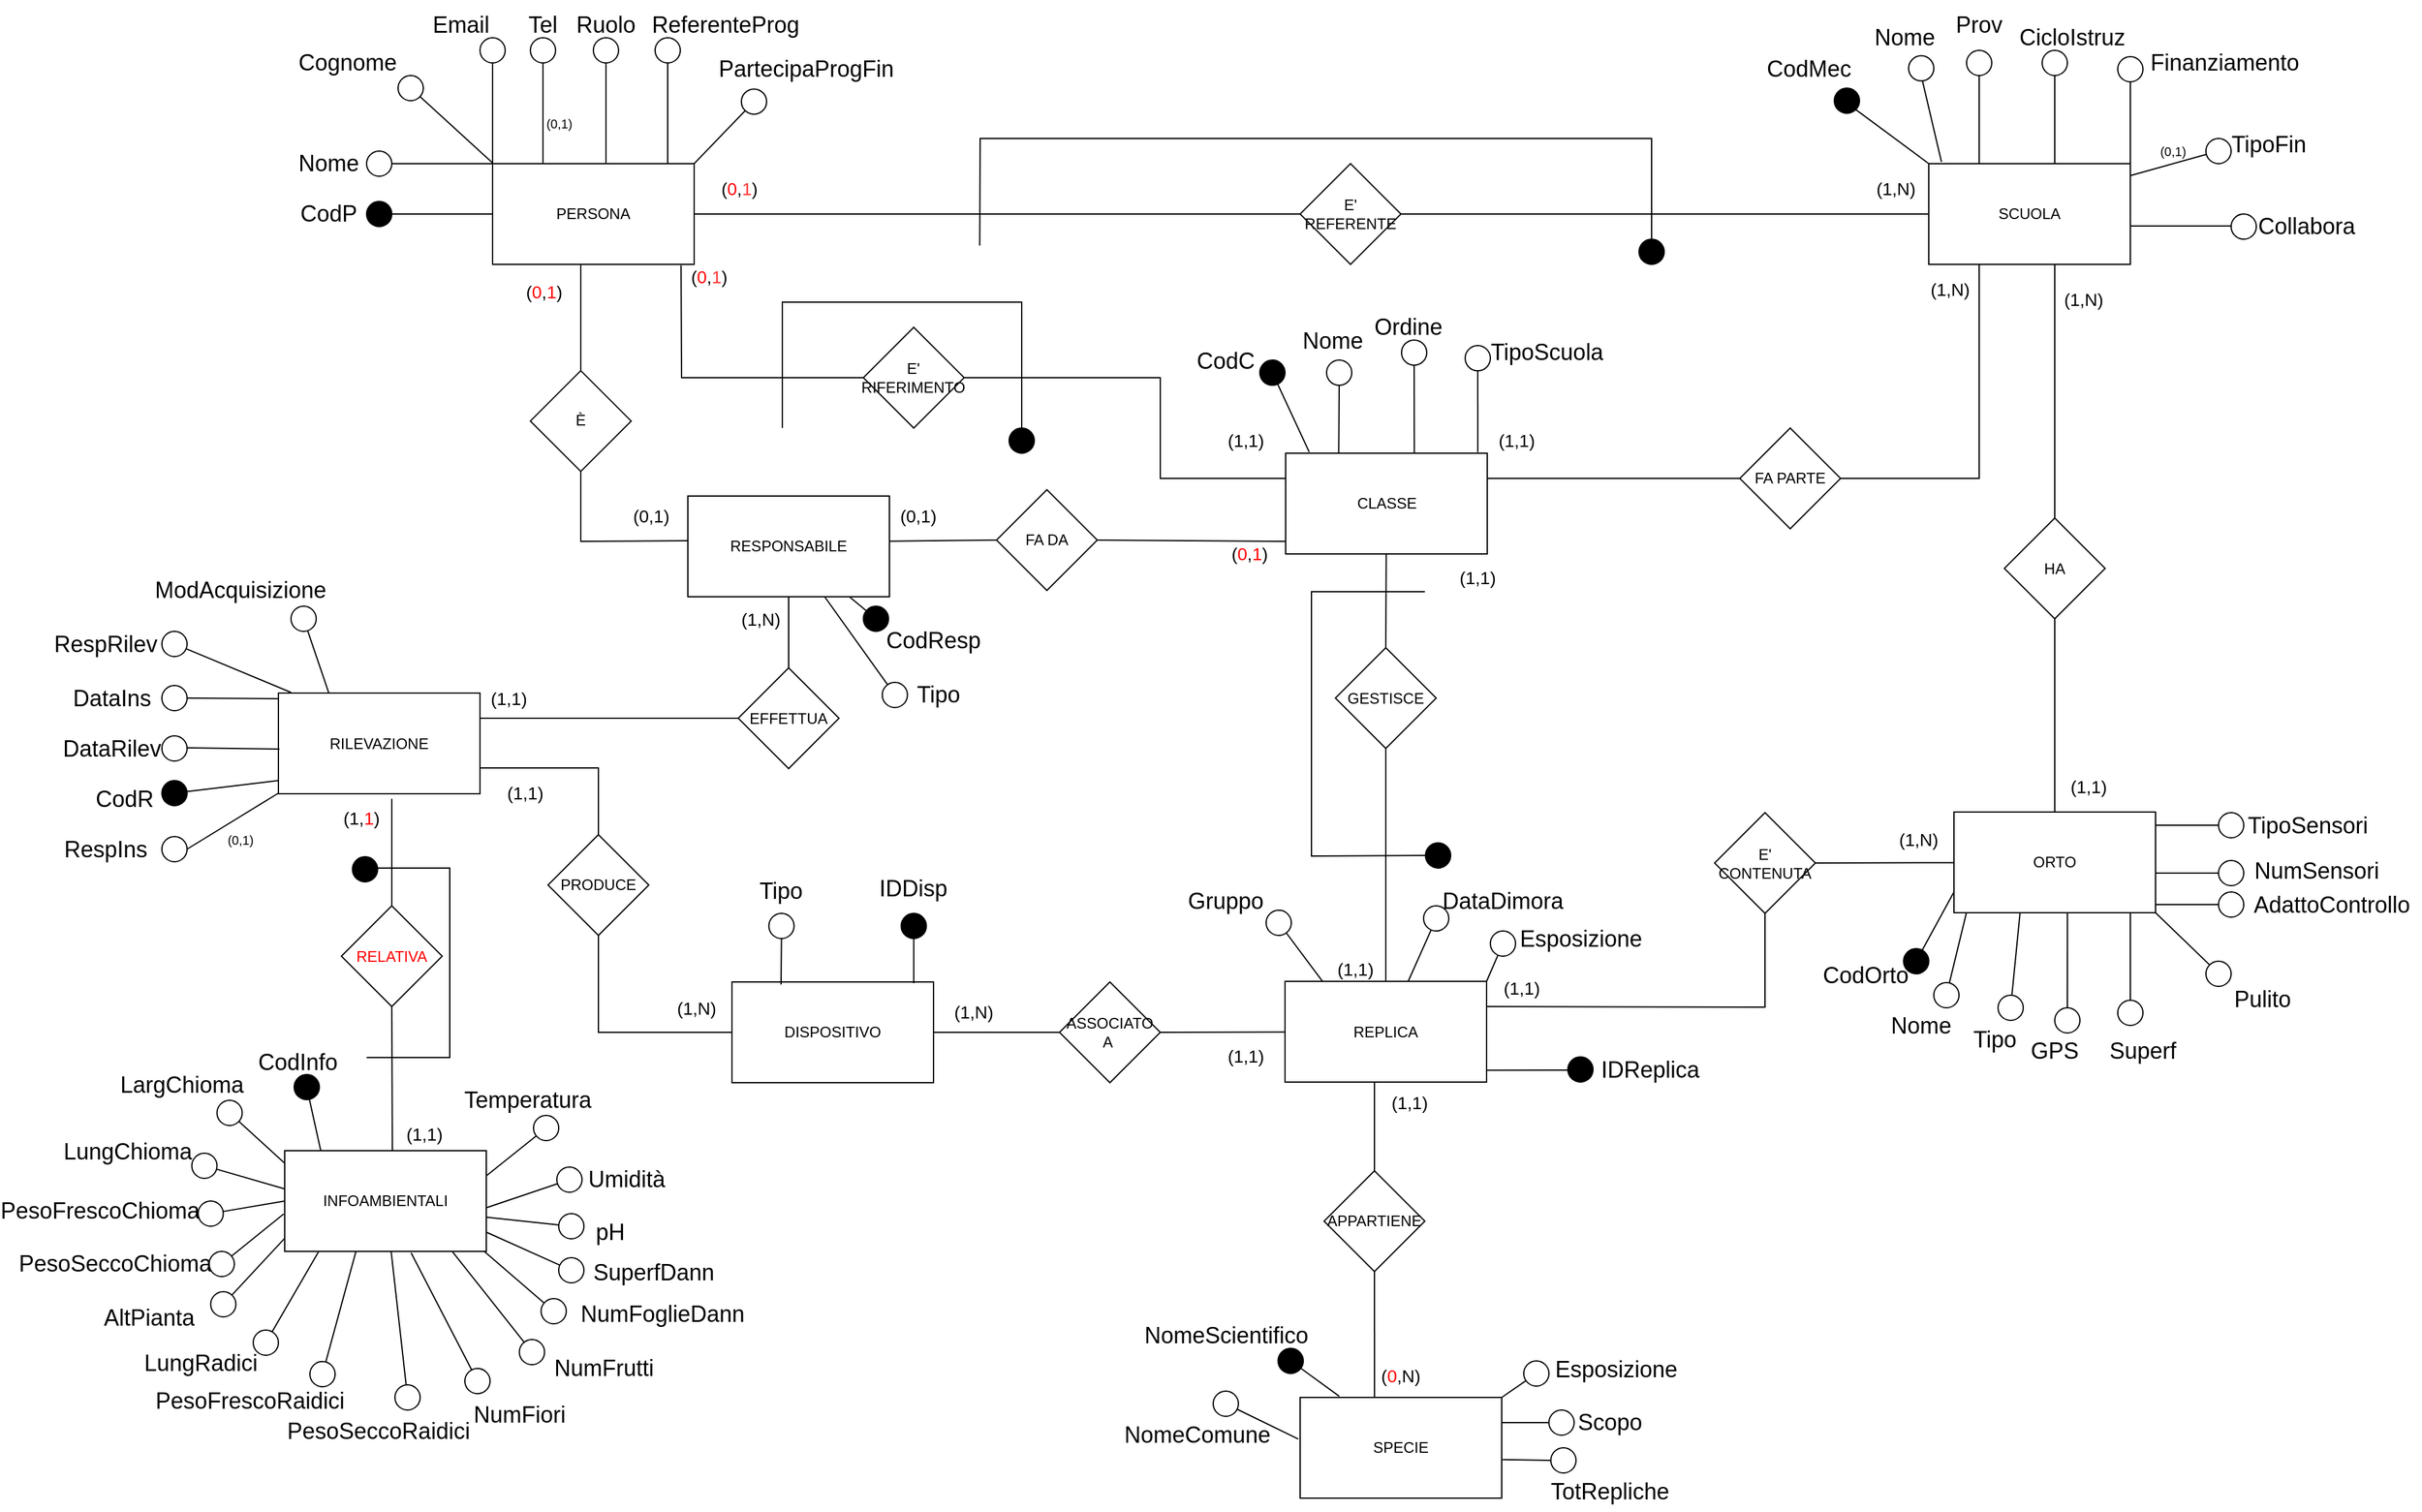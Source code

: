 <mxfile version="21.6.8" type="github">
  <diagram id="R2lEEEUBdFMjLlhIrx00" name="Page-1">
    <mxGraphModel dx="2074" dy="1118" grid="1" gridSize="10" guides="1" tooltips="1" connect="1" arrows="1" fold="1" page="1" pageScale="1" pageWidth="1169" pageHeight="827" math="0" shadow="0" extFonts="Permanent Marker^https://fonts.googleapis.com/css?family=Permanent+Marker">
      <root>
        <mxCell id="0" />
        <mxCell id="1" parent="0" />
        <mxCell id="1GqtW3D0vnaD6hVMnLZm-1" value="SCUOLA" style="rounded=0;whiteSpace=wrap;html=1;" parent="1" vertex="1">
          <mxGeometry x="1640" y="280" width="160" height="80" as="geometry" />
        </mxCell>
        <mxCell id="1GqtW3D0vnaD6hVMnLZm-3" value="PERSONA" style="rounded=0;whiteSpace=wrap;html=1;" parent="1" vertex="1">
          <mxGeometry x="500" y="280" width="160" height="80" as="geometry" />
        </mxCell>
        <mxCell id="1GqtW3D0vnaD6hVMnLZm-5" value="E&#39; REFERENTE" style="rhombus;whiteSpace=wrap;html=1;" parent="1" vertex="1">
          <mxGeometry x="1141" y="280" width="80" height="80" as="geometry" />
        </mxCell>
        <mxCell id="1GqtW3D0vnaD6hVMnLZm-8" value="CLASSE" style="rounded=0;whiteSpace=wrap;html=1;" parent="1" vertex="1">
          <mxGeometry x="1129.5" y="510" width="160" height="80" as="geometry" />
        </mxCell>
        <mxCell id="1GqtW3D0vnaD6hVMnLZm-12" value="ORTO" style="rounded=0;whiteSpace=wrap;html=1;" parent="1" vertex="1">
          <mxGeometry x="1660" y="795" width="160" height="80" as="geometry" />
        </mxCell>
        <mxCell id="1GqtW3D0vnaD6hVMnLZm-16" value="" style="endArrow=none;html=1;rounded=0;exitX=0;exitY=0.5;exitDx=0;exitDy=0;entryX=1;entryY=0.5;entryDx=0;entryDy=0;" parent="1" source="1GqtW3D0vnaD6hVMnLZm-1" target="1GqtW3D0vnaD6hVMnLZm-5" edge="1">
          <mxGeometry width="50" height="50" relative="1" as="geometry">
            <mxPoint x="1400" y="400" as="sourcePoint" />
            <mxPoint x="1400" y="320" as="targetPoint" />
          </mxGeometry>
        </mxCell>
        <mxCell id="1GqtW3D0vnaD6hVMnLZm-17" value="" style="endArrow=none;html=1;rounded=0;exitX=0;exitY=0.5;exitDx=0;exitDy=0;entryX=1;entryY=0.5;entryDx=0;entryDy=0;" parent="1" source="1GqtW3D0vnaD6hVMnLZm-5" target="1GqtW3D0vnaD6hVMnLZm-3" edge="1">
          <mxGeometry width="50" height="50" relative="1" as="geometry">
            <mxPoint x="1210" y="390" as="sourcePoint" />
            <mxPoint x="1210" y="310" as="targetPoint" />
          </mxGeometry>
        </mxCell>
        <mxCell id="1GqtW3D0vnaD6hVMnLZm-21" value="REPLICA" style="rounded=0;whiteSpace=wrap;html=1;" parent="1" vertex="1">
          <mxGeometry x="1129" y="929.5" width="160" height="80" as="geometry" />
        </mxCell>
        <mxCell id="9_35HUgDkUIat2iefjqO-1" value="RILEVAZIONE" style="rounded=0;whiteSpace=wrap;html=1;" parent="1" vertex="1">
          <mxGeometry x="330" y="700.5" width="160" height="80" as="geometry" />
        </mxCell>
        <mxCell id="9_35HUgDkUIat2iefjqO-9" value="DISPOSITIVO" style="rounded=0;whiteSpace=wrap;html=1;" parent="1" vertex="1">
          <mxGeometry x="690" y="930" width="160" height="80" as="geometry" />
        </mxCell>
        <mxCell id="9_35HUgDkUIat2iefjqO-20" value="&lt;font style=&quot;font-size: 18px;&quot;&gt;CodP&lt;/font&gt;" style="text;html=1;strokeColor=none;fillColor=none;align=center;verticalAlign=middle;whiteSpace=wrap;rounded=0;" parent="1" vertex="1">
          <mxGeometry x="340" y="300" width="60" height="40" as="geometry" />
        </mxCell>
        <mxCell id="9_35HUgDkUIat2iefjqO-26" value="" style="endArrow=none;html=1;rounded=0;entryX=0;entryY=1;entryDx=0;entryDy=0;" parent="1" source="9_35HUgDkUIat2iefjqO-19" edge="1">
          <mxGeometry width="50" height="50" relative="1" as="geometry">
            <mxPoint x="420" y="320" as="sourcePoint" />
            <mxPoint x="500" y="320" as="targetPoint" />
          </mxGeometry>
        </mxCell>
        <mxCell id="9_35HUgDkUIat2iefjqO-27" value="" style="ellipse;whiteSpace=wrap;html=1;fillColor=#FFFFFF;direction=south;gradientColor=none;" parent="1" vertex="1">
          <mxGeometry x="400" y="270" width="20" height="20" as="geometry" />
        </mxCell>
        <mxCell id="9_35HUgDkUIat2iefjqO-28" value="" style="endArrow=none;html=1;rounded=0;exitX=0.5;exitY=0;exitDx=0;exitDy=0;" parent="1" source="9_35HUgDkUIat2iefjqO-27" edge="1">
          <mxGeometry width="50" height="50" relative="1" as="geometry">
            <mxPoint x="420" y="330" as="sourcePoint" />
            <mxPoint x="500" y="280" as="targetPoint" />
          </mxGeometry>
        </mxCell>
        <mxCell id="9_35HUgDkUIat2iefjqO-29" value="&lt;span style=&quot;font-size: 18px;&quot;&gt;Nome&lt;/span&gt;" style="text;html=1;strokeColor=none;fillColor=none;align=center;verticalAlign=middle;whiteSpace=wrap;rounded=0;" parent="1" vertex="1">
          <mxGeometry x="340" y="260" width="60" height="40" as="geometry" />
        </mxCell>
        <mxCell id="9_35HUgDkUIat2iefjqO-31" value="" style="endArrow=none;html=1;rounded=0;" parent="1" source="9_35HUgDkUIat2iefjqO-30" edge="1">
          <mxGeometry width="50" height="50" relative="1" as="geometry">
            <mxPoint x="420" y="200" as="sourcePoint" />
            <mxPoint x="500" y="279.41" as="targetPoint" />
          </mxGeometry>
        </mxCell>
        <mxCell id="9_35HUgDkUIat2iefjqO-32" value="&lt;span style=&quot;font-size: 18px;&quot;&gt;Cognome&lt;/span&gt;" style="text;html=1;strokeColor=none;fillColor=none;align=center;verticalAlign=middle;whiteSpace=wrap;rounded=0;" parent="1" vertex="1">
          <mxGeometry x="340" y="180" width="90" height="40" as="geometry" />
        </mxCell>
        <mxCell id="9_35HUgDkUIat2iefjqO-34" value="" style="ellipse;whiteSpace=wrap;html=1;fillColor=#FFFFFF;direction=south;gradientColor=none;" parent="1" vertex="1">
          <mxGeometry x="490" y="180" width="20" height="20" as="geometry" />
        </mxCell>
        <mxCell id="9_35HUgDkUIat2iefjqO-35" value="" style="endArrow=none;html=1;rounded=0;entryX=0;entryY=0;entryDx=0;entryDy=0;" parent="1" edge="1" target="1GqtW3D0vnaD6hVMnLZm-3">
          <mxGeometry width="50" height="50" relative="1" as="geometry">
            <mxPoint x="500" y="200" as="sourcePoint" />
            <mxPoint x="500" y="278.82" as="targetPoint" />
          </mxGeometry>
        </mxCell>
        <mxCell id="9_35HUgDkUIat2iefjqO-36" value="&lt;span style=&quot;font-size: 18px;&quot;&gt;Email&lt;/span&gt;" style="text;html=1;strokeColor=none;fillColor=none;align=center;verticalAlign=middle;whiteSpace=wrap;rounded=0;" parent="1" vertex="1">
          <mxGeometry x="445" y="150" width="60" height="40" as="geometry" />
        </mxCell>
        <mxCell id="9_35HUgDkUIat2iefjqO-38" value="" style="endArrow=none;html=1;rounded=0;entryX=0.25;entryY=0;entryDx=0;entryDy=0;" parent="1" source="9_35HUgDkUIat2iefjqO-37" target="1GqtW3D0vnaD6hVMnLZm-3" edge="1">
          <mxGeometry width="50" height="50" relative="1" as="geometry">
            <mxPoint x="540" y="200" as="sourcePoint" />
            <mxPoint x="560" y="220.0" as="targetPoint" />
          </mxGeometry>
        </mxCell>
        <mxCell id="9_35HUgDkUIat2iefjqO-39" value="&lt;span style=&quot;font-size: 18px;&quot;&gt;Tel&lt;/span&gt;" style="text;html=1;strokeColor=none;fillColor=none;align=center;verticalAlign=middle;whiteSpace=wrap;rounded=0;" parent="1" vertex="1">
          <mxGeometry x="520" y="150" width="40" height="40" as="geometry" />
        </mxCell>
        <mxCell id="9_35HUgDkUIat2iefjqO-40" value="" style="ellipse;whiteSpace=wrap;html=1;fillColor=#FFFFFF;direction=south;gradientColor=none;" parent="1" vertex="1">
          <mxGeometry x="580" y="180" width="20" height="20" as="geometry" />
        </mxCell>
        <mxCell id="9_35HUgDkUIat2iefjqO-41" value="" style="endArrow=none;html=1;rounded=0;exitX=1;exitY=0.5;exitDx=0;exitDy=0;entryX=0;entryY=0;entryDx=0;entryDy=0;" parent="1" source="9_35HUgDkUIat2iefjqO-40" edge="1">
          <mxGeometry width="50" height="50" relative="1" as="geometry">
            <mxPoint x="580" y="220.0" as="sourcePoint" />
            <mxPoint x="590" y="280" as="targetPoint" />
          </mxGeometry>
        </mxCell>
        <mxCell id="9_35HUgDkUIat2iefjqO-42" value="&lt;span style=&quot;font-size: 18px;&quot;&gt;Ruolo&lt;/span&gt;" style="text;html=1;strokeColor=none;fillColor=none;align=center;verticalAlign=middle;whiteSpace=wrap;rounded=0;" parent="1" vertex="1">
          <mxGeometry x="560" y="150" width="60" height="40" as="geometry" />
        </mxCell>
        <mxCell id="9_35HUgDkUIat2iefjqO-46" value="" style="ellipse;whiteSpace=wrap;html=1;fillColor=#000000;direction=south;" parent="1" vertex="1">
          <mxGeometry x="1565" y="220" width="20" height="20" as="geometry" />
        </mxCell>
        <mxCell id="9_35HUgDkUIat2iefjqO-47" value="" style="endArrow=none;html=1;rounded=0;entryX=1;entryY=0;entryDx=0;entryDy=0;exitX=0;exitY=0;exitDx=0;exitDy=0;" parent="1" source="1GqtW3D0vnaD6hVMnLZm-1" target="9_35HUgDkUIat2iefjqO-46" edge="1">
          <mxGeometry width="50" height="50" relative="1" as="geometry">
            <mxPoint x="1580" y="280" as="sourcePoint" />
            <mxPoint x="1580" y="210" as="targetPoint" />
          </mxGeometry>
        </mxCell>
        <mxCell id="9_35HUgDkUIat2iefjqO-48" value="&lt;font style=&quot;font-size: 18px;&quot;&gt;CodMec&lt;/font&gt;" style="text;html=1;strokeColor=none;fillColor=none;align=center;verticalAlign=middle;whiteSpace=wrap;rounded=0;" parent="1" vertex="1">
          <mxGeometry x="1505" y="185" width="80" height="40" as="geometry" />
        </mxCell>
        <mxCell id="9_35HUgDkUIat2iefjqO-49" value="" style="endArrow=none;html=1;rounded=0;exitX=0.063;exitY=-0.017;exitDx=0;exitDy=0;exitPerimeter=0;" parent="1" source="1GqtW3D0vnaD6hVMnLZm-1" edge="1">
          <mxGeometry width="50" height="50" relative="1" as="geometry">
            <mxPoint x="1800" y="358.82" as="sourcePoint" />
            <mxPoint x="1634" y="210" as="targetPoint" />
          </mxGeometry>
        </mxCell>
        <mxCell id="9_35HUgDkUIat2iefjqO-50" value="" style="ellipse;whiteSpace=wrap;html=1;fillColor=#FFFFFF;direction=south;gradientColor=none;" parent="1" vertex="1">
          <mxGeometry x="1624" y="194.31" width="20" height="20" as="geometry" />
        </mxCell>
        <mxCell id="9_35HUgDkUIat2iefjqO-51" value="&lt;span style=&quot;font-size: 18px;&quot;&gt;Nome&lt;/span&gt;" style="text;html=1;strokeColor=none;fillColor=none;align=center;verticalAlign=middle;whiteSpace=wrap;rounded=0;" parent="1" vertex="1">
          <mxGeometry x="1591" y="160" width="60" height="40" as="geometry" />
        </mxCell>
        <mxCell id="9_35HUgDkUIat2iefjqO-52" value="" style="ellipse;whiteSpace=wrap;html=1;fillColor=#FFFFFF;direction=south;gradientColor=none;" parent="1" vertex="1">
          <mxGeometry x="1670" y="190" width="20" height="20" as="geometry" />
        </mxCell>
        <mxCell id="9_35HUgDkUIat2iefjqO-54" value="" style="endArrow=none;html=1;rounded=0;exitX=0.25;exitY=0;exitDx=0;exitDy=0;entryX=1;entryY=0.5;entryDx=0;entryDy=0;" parent="1" source="1GqtW3D0vnaD6hVMnLZm-1" target="9_35HUgDkUIat2iefjqO-52" edge="1">
          <mxGeometry width="50" height="50" relative="1" as="geometry">
            <mxPoint x="1940" y="355.82" as="sourcePoint" />
            <mxPoint x="1680" y="230" as="targetPoint" />
          </mxGeometry>
        </mxCell>
        <mxCell id="9_35HUgDkUIat2iefjqO-55" value="&lt;span style=&quot;font-size: 18px;&quot;&gt;Prov&lt;/span&gt;" style="text;html=1;strokeColor=none;fillColor=none;align=center;verticalAlign=middle;whiteSpace=wrap;rounded=0;" parent="1" vertex="1">
          <mxGeometry x="1655" y="150" width="50" height="40" as="geometry" />
        </mxCell>
        <mxCell id="9_35HUgDkUIat2iefjqO-57" value="" style="ellipse;whiteSpace=wrap;html=1;fillColor=#FFFFFF;direction=south;gradientColor=none;" parent="1" vertex="1">
          <mxGeometry x="1730" y="190" width="20" height="20" as="geometry" />
        </mxCell>
        <mxCell id="9_35HUgDkUIat2iefjqO-67" value="" style="endArrow=none;html=1;rounded=0;exitX=0.25;exitY=0;exitDx=0;exitDy=0;entryX=1;entryY=0.5;entryDx=0;entryDy=0;" parent="1" edge="1">
          <mxGeometry width="50" height="50" relative="1" as="geometry">
            <mxPoint x="1740" y="280" as="sourcePoint" />
            <mxPoint x="1740" y="210" as="targetPoint" />
          </mxGeometry>
        </mxCell>
        <mxCell id="9_35HUgDkUIat2iefjqO-68" value="&lt;span style=&quot;font-size: 18px;&quot;&gt;CicloIstruz&lt;/span&gt;" style="text;html=1;strokeColor=none;fillColor=none;align=center;verticalAlign=middle;whiteSpace=wrap;rounded=0;" parent="1" vertex="1">
          <mxGeometry x="1729" y="160" width="50" height="40" as="geometry" />
        </mxCell>
        <mxCell id="9_35HUgDkUIat2iefjqO-73" value="" style="ellipse;whiteSpace=wrap;html=1;fillColor=#FFFFFF;direction=south;gradientColor=none;" parent="1" vertex="1">
          <mxGeometry x="1790" y="195" width="20" height="20" as="geometry" />
        </mxCell>
        <mxCell id="9_35HUgDkUIat2iefjqO-74" value="" style="endArrow=none;html=1;rounded=0;" parent="1" target="9_35HUgDkUIat2iefjqO-73" edge="1">
          <mxGeometry width="50" height="50" relative="1" as="geometry">
            <mxPoint x="1800" y="280" as="sourcePoint" />
            <mxPoint x="1830" y="220" as="targetPoint" />
          </mxGeometry>
        </mxCell>
        <mxCell id="9_35HUgDkUIat2iefjqO-76" value="&lt;span style=&quot;font-size: 18px;&quot;&gt;Finanziamento&lt;/span&gt;" style="text;html=1;strokeColor=none;fillColor=none;align=center;verticalAlign=middle;whiteSpace=wrap;rounded=0;" parent="1" vertex="1">
          <mxGeometry x="1850" y="180" width="50" height="40" as="geometry" />
        </mxCell>
        <mxCell id="sEJmzOU2EiKCbzuNRIoM-1" value="" style="endArrow=none;html=1;rounded=0;entryX=0.25;entryY=0;entryDx=0;entryDy=0;" parent="1" target="9_35HUgDkUIat2iefjqO-37" edge="1">
          <mxGeometry width="50" height="50" relative="1" as="geometry">
            <mxPoint x="540" y="200" as="sourcePoint" />
            <mxPoint x="540" y="280" as="targetPoint" />
          </mxGeometry>
        </mxCell>
        <mxCell id="9_35HUgDkUIat2iefjqO-37" value="" style="ellipse;whiteSpace=wrap;html=1;fillColor=#FFFFFF;direction=south;gradientColor=none;" parent="1" vertex="1">
          <mxGeometry x="530" y="180" width="20" height="20" as="geometry" />
        </mxCell>
        <mxCell id="sEJmzOU2EiKCbzuNRIoM-5" value="" style="endArrow=none;html=1;rounded=0;entryX=0;entryY=1;entryDx=0;entryDy=0;" parent="1" target="9_35HUgDkUIat2iefjqO-19" edge="1">
          <mxGeometry width="50" height="50" relative="1" as="geometry">
            <mxPoint x="420" y="320" as="sourcePoint" />
            <mxPoint x="500" y="320" as="targetPoint" />
          </mxGeometry>
        </mxCell>
        <mxCell id="9_35HUgDkUIat2iefjqO-19" value="" style="ellipse;whiteSpace=wrap;html=1;fillColor=#000000;direction=south;" parent="1" vertex="1">
          <mxGeometry x="400" y="310" width="20" height="20" as="geometry" />
        </mxCell>
        <mxCell id="9_35HUgDkUIat2iefjqO-30" value="" style="ellipse;whiteSpace=wrap;html=1;fillColor=#FFFFFF;direction=south;gradientColor=none;" parent="1" vertex="1">
          <mxGeometry x="425" y="210" width="20" height="20" as="geometry" />
        </mxCell>
        <mxCell id="RJAvJlLTRPXdLiwuO2cF-4" value="&lt;font style=&quot;font-size: 18px;&quot;&gt;CodC&lt;/font&gt;" style="text;html=1;strokeColor=none;fillColor=none;align=center;verticalAlign=middle;whiteSpace=wrap;rounded=0;" parent="1" vertex="1">
          <mxGeometry x="1051.5" y="424.52" width="60" height="24" as="geometry" />
        </mxCell>
        <mxCell id="RJAvJlLTRPXdLiwuO2cF-8" value="" style="endArrow=none;html=1;rounded=0;exitX=0.379;exitY=-0.001;exitDx=0;exitDy=0;exitPerimeter=0;" parent="1" edge="1">
          <mxGeometry width="50" height="50" relative="1" as="geometry">
            <mxPoint x="1231.64" y="510.0" as="sourcePoint" />
            <mxPoint x="1231.5" y="440.08" as="targetPoint" />
          </mxGeometry>
        </mxCell>
        <mxCell id="RJAvJlLTRPXdLiwuO2cF-9" value="&lt;font style=&quot;font-size: 18px;&quot;&gt;Ordine&lt;/font&gt;" style="text;html=1;strokeColor=none;fillColor=none;align=center;verticalAlign=middle;whiteSpace=wrap;rounded=0;" parent="1" vertex="1">
          <mxGeometry x="1196.5" y="394.52" width="60" height="30" as="geometry" />
        </mxCell>
        <mxCell id="RJAvJlLTRPXdLiwuO2cF-11" value="" style="endArrow=none;html=1;rounded=0;exitX=0.694;exitY=-0.01;exitDx=0;exitDy=0;exitPerimeter=0;" parent="1" target="mI0G9RqRu6ml6arS59rm-14" edge="1">
          <mxGeometry width="50" height="50" relative="1" as="geometry">
            <mxPoint x="1282.04" y="509.28" as="sourcePoint" />
            <mxPoint x="1257.5" y="436.08" as="targetPoint" />
          </mxGeometry>
        </mxCell>
        <mxCell id="RJAvJlLTRPXdLiwuO2cF-13" value="&lt;font style=&quot;font-size: 18px;&quot;&gt;TipoScuola&lt;/font&gt;" style="text;html=1;strokeColor=none;fillColor=none;align=center;verticalAlign=middle;whiteSpace=wrap;rounded=0;" parent="1" vertex="1">
          <mxGeometry x="1307" y="415.08" width="60" height="30" as="geometry" />
        </mxCell>
        <mxCell id="RJAvJlLTRPXdLiwuO2cF-17" value="" style="endArrow=none;html=1;rounded=0;exitX=0.117;exitY=-0.012;exitDx=0;exitDy=0;exitPerimeter=0;" parent="1" source="1GqtW3D0vnaD6hVMnLZm-8" target="RJAvJlLTRPXdLiwuO2cF-2" edge="1">
          <mxGeometry width="50" height="50" relative="1" as="geometry">
            <mxPoint x="1114" y="500.0" as="sourcePoint" />
            <mxPoint x="1042.56" y="457.44" as="targetPoint" />
          </mxGeometry>
        </mxCell>
        <mxCell id="RJAvJlLTRPXdLiwuO2cF-2" value="" style="ellipse;whiteSpace=wrap;html=1;aspect=fixed;fillColor=#000000;" parent="1" vertex="1">
          <mxGeometry x="1109" y="436.02" width="20" height="20" as="geometry" />
        </mxCell>
        <mxCell id="OYPGstpTxhAQt0Nlltqd-1" value="" style="endArrow=none;html=1;rounded=0;" parent="1" source="OYPGstpTxhAQt0Nlltqd-2" edge="1">
          <mxGeometry width="50" height="50" relative="1" as="geometry">
            <mxPoint x="257.5" y="784.5" as="sourcePoint" />
            <mxPoint x="330" y="770" as="targetPoint" />
          </mxGeometry>
        </mxCell>
        <mxCell id="OYPGstpTxhAQt0Nlltqd-2" value="" style="ellipse;whiteSpace=wrap;html=1;fillColor=#000000;direction=south;" parent="1" vertex="1">
          <mxGeometry x="237.5" y="770" width="20" height="20" as="geometry" />
        </mxCell>
        <mxCell id="OYPGstpTxhAQt0Nlltqd-3" value="&lt;font style=&quot;font-size: 18px;&quot;&gt;CodR&lt;/font&gt;" style="text;html=1;strokeColor=none;fillColor=none;align=center;verticalAlign=middle;whiteSpace=wrap;rounded=0;" parent="1" vertex="1">
          <mxGeometry x="177.5" y="764.5" width="60" height="40" as="geometry" />
        </mxCell>
        <mxCell id="OYPGstpTxhAQt0Nlltqd-8" value="" style="endArrow=none;html=1;rounded=0;exitX=0.5;exitY=0;exitDx=0;exitDy=0;entryX=0.005;entryY=0.556;entryDx=0;entryDy=0;entryPerimeter=0;" parent="1" target="9_35HUgDkUIat2iefjqO-1" edge="1">
          <mxGeometry width="50" height="50" relative="1" as="geometry">
            <mxPoint x="257.5" y="744" as="sourcePoint" />
            <mxPoint x="337.5" y="744" as="targetPoint" />
          </mxGeometry>
        </mxCell>
        <mxCell id="OYPGstpTxhAQt0Nlltqd-9" value="" style="ellipse;whiteSpace=wrap;html=1;fillColor=#FFFFFF;direction=south;gradientColor=none;" parent="1" vertex="1">
          <mxGeometry x="237.5" y="734.5" width="20" height="20" as="geometry" />
        </mxCell>
        <mxCell id="OYPGstpTxhAQt0Nlltqd-10" value="&lt;span style=&quot;font-size: 18px;&quot;&gt;DataRilev&lt;/span&gt;" style="text;html=1;strokeColor=none;fillColor=none;align=center;verticalAlign=middle;whiteSpace=wrap;rounded=0;" parent="1" vertex="1">
          <mxGeometry x="157.5" y="724.5" width="80" height="40" as="geometry" />
        </mxCell>
        <mxCell id="OYPGstpTxhAQt0Nlltqd-11" value="" style="endArrow=none;html=1;rounded=0;exitX=0.5;exitY=0;exitDx=0;exitDy=0;" parent="1" edge="1">
          <mxGeometry width="50" height="50" relative="1" as="geometry">
            <mxPoint x="257.5" y="704.5" as="sourcePoint" />
            <mxPoint x="330" y="705" as="targetPoint" />
          </mxGeometry>
        </mxCell>
        <mxCell id="OYPGstpTxhAQt0Nlltqd-12" value="" style="ellipse;whiteSpace=wrap;html=1;fillColor=#FFFFFF;direction=south;gradientColor=none;" parent="1" vertex="1">
          <mxGeometry x="237.5" y="694.5" width="20" height="20" as="geometry" />
        </mxCell>
        <mxCell id="OYPGstpTxhAQt0Nlltqd-13" value="&lt;span style=&quot;font-size: 18px;&quot;&gt;DataIns&lt;/span&gt;" style="text;html=1;strokeColor=none;fillColor=none;align=center;verticalAlign=middle;whiteSpace=wrap;rounded=0;" parent="1" vertex="1">
          <mxGeometry x="157.5" y="684.5" width="80" height="40" as="geometry" />
        </mxCell>
        <mxCell id="OYPGstpTxhAQt0Nlltqd-17" value="" style="endArrow=none;html=1;rounded=0;" parent="1" edge="1">
          <mxGeometry width="50" height="50" relative="1" as="geometry">
            <mxPoint x="257.5" y="824.5" as="sourcePoint" />
            <mxPoint x="330" y="780" as="targetPoint" />
          </mxGeometry>
        </mxCell>
        <mxCell id="OYPGstpTxhAQt0Nlltqd-18" value="" style="ellipse;whiteSpace=wrap;html=1;fillColor=#FFFFFF;direction=south;gradientColor=none;" parent="1" vertex="1">
          <mxGeometry x="237.5" y="814.5" width="20" height="20" as="geometry" />
        </mxCell>
        <mxCell id="OYPGstpTxhAQt0Nlltqd-19" value="&lt;span style=&quot;font-size: 18px;&quot;&gt;RespIns&lt;/span&gt;" style="text;html=1;strokeColor=none;fillColor=none;align=center;verticalAlign=middle;whiteSpace=wrap;rounded=0;" parent="1" vertex="1">
          <mxGeometry x="147.5" y="804.5" width="90" height="40" as="geometry" />
        </mxCell>
        <mxCell id="OYPGstpTxhAQt0Nlltqd-26" value="" style="endArrow=none;html=1;rounded=0;exitX=0.5;exitY=1;exitDx=0;exitDy=0;entryX=1.001;entryY=0.883;entryDx=0;entryDy=0;entryPerimeter=0;" parent="1" target="1GqtW3D0vnaD6hVMnLZm-21" edge="1">
          <mxGeometry width="50" height="50" relative="1" as="geometry">
            <mxPoint x="1362.0" y="1000" as="sourcePoint" />
            <mxPoint x="1290" y="1000" as="targetPoint" />
          </mxGeometry>
        </mxCell>
        <mxCell id="OYPGstpTxhAQt0Nlltqd-28" value="&lt;span style=&quot;font-size: 18px;&quot;&gt;IDReplica&lt;/span&gt;" style="text;html=1;strokeColor=none;fillColor=none;align=center;verticalAlign=middle;whiteSpace=wrap;rounded=0;" parent="1" vertex="1">
          <mxGeometry x="1388.5" y="984.5" width="60" height="30" as="geometry" />
        </mxCell>
        <mxCell id="OYPGstpTxhAQt0Nlltqd-29" value="" style="endArrow=none;html=1;rounded=0;entryX=0.188;entryY=0.006;entryDx=0;entryDy=0;entryPerimeter=0;" parent="1" source="OYPGstpTxhAQt0Nlltqd-31" target="1GqtW3D0vnaD6hVMnLZm-21" edge="1">
          <mxGeometry width="50" height="50" relative="1" as="geometry">
            <mxPoint x="1135.66" y="863" as="sourcePoint" />
            <mxPoint x="1135.66" y="903" as="targetPoint" />
          </mxGeometry>
        </mxCell>
        <mxCell id="OYPGstpTxhAQt0Nlltqd-30" value="&lt;span style=&quot;font-size: 18px;&quot;&gt;Gruppo&lt;/span&gt;" style="text;html=1;strokeColor=none;fillColor=none;align=center;verticalAlign=middle;whiteSpace=wrap;rounded=0;" parent="1" vertex="1">
          <mxGeometry x="1057" y="850.5" width="50" height="30" as="geometry" />
        </mxCell>
        <mxCell id="OYPGstpTxhAQt0Nlltqd-31" value="" style="ellipse;whiteSpace=wrap;html=1;fillColor=#FFFFFF;direction=south;gradientColor=none;" parent="1" vertex="1">
          <mxGeometry x="1114" y="873" width="20" height="20" as="geometry" />
        </mxCell>
        <mxCell id="OYPGstpTxhAQt0Nlltqd-36" value="" style="endArrow=none;html=1;rounded=0;" parent="1" source="OYPGstpTxhAQt0Nlltqd-37" target="1GqtW3D0vnaD6hVMnLZm-21" edge="1">
          <mxGeometry width="50" height="50" relative="1" as="geometry">
            <mxPoint x="1271" y="860" as="sourcePoint" />
            <mxPoint x="1260.2" y="905.36" as="targetPoint" />
          </mxGeometry>
        </mxCell>
        <mxCell id="OYPGstpTxhAQt0Nlltqd-37" value="" style="ellipse;whiteSpace=wrap;html=1;fillColor=#FFFFFF;direction=south;gradientColor=none;" parent="1" vertex="1">
          <mxGeometry x="1239" y="869.5" width="20" height="20" as="geometry" />
        </mxCell>
        <mxCell id="OYPGstpTxhAQt0Nlltqd-38" value="&lt;span style=&quot;font-size: 18px;&quot;&gt;DataDimora&lt;/span&gt;" style="text;html=1;strokeColor=none;fillColor=none;align=center;verticalAlign=middle;whiteSpace=wrap;rounded=0;" parent="1" vertex="1">
          <mxGeometry x="1282" y="850.5" width="40" height="30" as="geometry" />
        </mxCell>
        <mxCell id="OYPGstpTxhAQt0Nlltqd-73" value="&lt;span style=&quot;font-size: 18px;&quot;&gt;Nome&lt;/span&gt;" style="text;html=1;strokeColor=none;fillColor=none;align=center;verticalAlign=middle;whiteSpace=wrap;rounded=0;" parent="1" vertex="1">
          <mxGeometry x="1604" y="944.5" width="60" height="40" as="geometry" />
        </mxCell>
        <mxCell id="OYPGstpTxhAQt0Nlltqd-77" value="" style="endArrow=none;html=1;rounded=0;entryX=0.5;entryY=1;entryDx=0;entryDy=0;" parent="1" source="OYPGstpTxhAQt0Nlltqd-78" edge="1">
          <mxGeometry width="50" height="50" relative="1" as="geometry">
            <mxPoint x="1732.5" y="934.5" as="sourcePoint" />
            <mxPoint x="1712.5" y="874.5" as="targetPoint" />
          </mxGeometry>
        </mxCell>
        <mxCell id="OYPGstpTxhAQt0Nlltqd-78" value="" style="ellipse;whiteSpace=wrap;html=1;fillColor=#FFFFFF;direction=south;gradientColor=none;" parent="1" vertex="1">
          <mxGeometry x="1695" y="940.5" width="20" height="20" as="geometry" />
        </mxCell>
        <mxCell id="OYPGstpTxhAQt0Nlltqd-81" value="&lt;span style=&quot;font-size: 18px;&quot;&gt;Tipo&lt;/span&gt;" style="text;html=1;strokeColor=none;fillColor=none;align=center;verticalAlign=middle;whiteSpace=wrap;rounded=0;" parent="1" vertex="1">
          <mxGeometry x="1670" y="955.5" width="45" height="40" as="geometry" />
        </mxCell>
        <mxCell id="OYPGstpTxhAQt0Nlltqd-82" value="" style="endArrow=none;html=1;rounded=0;entryX=0.563;entryY=1.002;entryDx=0;entryDy=0;entryPerimeter=0;" parent="1" source="OYPGstpTxhAQt0Nlltqd-87" edge="1" target="1GqtW3D0vnaD6hVMnLZm-12">
          <mxGeometry width="50" height="50" relative="1" as="geometry">
            <mxPoint x="1759.17" y="944.5" as="sourcePoint" />
            <mxPoint x="1750" y="900" as="targetPoint" />
          </mxGeometry>
        </mxCell>
        <mxCell id="OYPGstpTxhAQt0Nlltqd-84" value="&lt;span style=&quot;font-size: 18px;&quot;&gt;GPS&lt;/span&gt;" style="text;html=1;strokeColor=none;fillColor=none;align=center;verticalAlign=middle;whiteSpace=wrap;rounded=0;" parent="1" vertex="1">
          <mxGeometry x="1720" y="967.5" width="40" height="34" as="geometry" />
        </mxCell>
        <mxCell id="OYPGstpTxhAQt0Nlltqd-85" value="" style="endArrow=none;html=1;rounded=0;exitX=0;exitY=0.5;exitDx=0;exitDy=0;" parent="1" source="OYPGstpTxhAQt0Nlltqd-86" edge="1">
          <mxGeometry width="50" height="50" relative="1" as="geometry">
            <mxPoint x="1810" y="944.5" as="sourcePoint" />
            <mxPoint x="1800" y="874.5" as="targetPoint" />
          </mxGeometry>
        </mxCell>
        <mxCell id="OYPGstpTxhAQt0Nlltqd-87" value="" style="ellipse;whiteSpace=wrap;html=1;fillColor=#FFFFFF;direction=south;gradientColor=none;" parent="1" vertex="1">
          <mxGeometry x="1740" y="950.5" width="20" height="20" as="geometry" />
        </mxCell>
        <mxCell id="OYPGstpTxhAQt0Nlltqd-88" value="&lt;span style=&quot;font-size: 18px;&quot;&gt;Superf&lt;/span&gt;" style="text;html=1;strokeColor=none;fillColor=none;align=center;verticalAlign=middle;whiteSpace=wrap;rounded=0;" parent="1" vertex="1">
          <mxGeometry x="1790" y="964.5" width="40" height="40" as="geometry" />
        </mxCell>
        <mxCell id="OYPGstpTxhAQt0Nlltqd-89" value="" style="endArrow=none;html=1;rounded=0;exitX=0;exitY=1;exitDx=0;exitDy=0;entryX=1;entryY=1;entryDx=0;entryDy=0;" parent="1" source="OYPGstpTxhAQt0Nlltqd-90" target="1GqtW3D0vnaD6hVMnLZm-12" edge="1">
          <mxGeometry width="50" height="50" relative="1" as="geometry">
            <mxPoint x="1960" y="948" as="sourcePoint" />
            <mxPoint x="1880" y="878" as="targetPoint" />
          </mxGeometry>
        </mxCell>
        <mxCell id="OYPGstpTxhAQt0Nlltqd-90" value="" style="ellipse;whiteSpace=wrap;html=1;fillColor=#FFFFFF;direction=south;gradientColor=none;" parent="1" vertex="1">
          <mxGeometry x="1860" y="913.5" width="20" height="20" as="geometry" />
        </mxCell>
        <mxCell id="OYPGstpTxhAQt0Nlltqd-91" value="&lt;span style=&quot;font-size: 18px;&quot;&gt;Pulito&lt;/span&gt;" style="text;html=1;strokeColor=none;fillColor=none;align=center;verticalAlign=middle;whiteSpace=wrap;rounded=0;" parent="1" vertex="1">
          <mxGeometry x="1880" y="923.5" width="50" height="40" as="geometry" />
        </mxCell>
        <mxCell id="OYPGstpTxhAQt0Nlltqd-96" value="" style="endArrow=none;html=1;rounded=0;exitX=1;exitY=1;exitDx=0;exitDy=0;" parent="1" edge="1">
          <mxGeometry width="50" height="50" relative="1" as="geometry">
            <mxPoint x="1800" y="329.49" as="sourcePoint" />
            <mxPoint x="1880" y="329.49" as="targetPoint" />
            <Array as="points">
              <mxPoint x="1840" y="329.49" />
            </Array>
          </mxGeometry>
        </mxCell>
        <mxCell id="OYPGstpTxhAQt0Nlltqd-95" value="" style="ellipse;whiteSpace=wrap;html=1;fillColor=#FFFFFF;direction=south;gradientColor=none;" parent="1" vertex="1">
          <mxGeometry x="1880" y="320" width="20" height="20" as="geometry" />
        </mxCell>
        <mxCell id="OYPGstpTxhAQt0Nlltqd-97" value="&lt;span style=&quot;font-size: 18px;&quot;&gt;Collabora&lt;/span&gt;" style="text;html=1;strokeColor=none;fillColor=none;align=center;verticalAlign=middle;whiteSpace=wrap;rounded=0;" parent="1" vertex="1">
          <mxGeometry x="1900" y="310" width="80" height="40" as="geometry" />
        </mxCell>
        <mxCell id="OYPGstpTxhAQt0Nlltqd-101" value="" style="endArrow=none;html=1;rounded=0;entryX=0.995;entryY=0.66;entryDx=0;entryDy=0;entryPerimeter=0;" parent="1" source="OYPGstpTxhAQt0Nlltqd-102" target="PH95ImstwBu5i2bBudpi-6" edge="1">
          <mxGeometry width="50" height="50" relative="1" as="geometry">
            <mxPoint x="503.75" y="1179" as="sourcePoint" />
            <mxPoint x="490.015" y="1115.268" as="targetPoint" />
          </mxGeometry>
        </mxCell>
        <mxCell id="OYPGstpTxhAQt0Nlltqd-102" value="" style="ellipse;whiteSpace=wrap;html=1;fillColor=#FFFFFF;direction=south;gradientColor=none;" parent="1" vertex="1">
          <mxGeometry x="552.5" y="1114" width="20" height="20" as="geometry" />
        </mxCell>
        <mxCell id="OYPGstpTxhAQt0Nlltqd-103" value="&lt;span style=&quot;font-size: 18px;&quot;&gt;pH&lt;/span&gt;" style="text;html=1;strokeColor=none;fillColor=none;align=center;verticalAlign=middle;whiteSpace=wrap;rounded=0;" parent="1" vertex="1">
          <mxGeometry x="571" y="1116.5" width="45" height="25" as="geometry" />
        </mxCell>
        <mxCell id="OYPGstpTxhAQt0Nlltqd-104" value="" style="endArrow=none;html=1;rounded=0;entryX=0.988;entryY=0.575;entryDx=0;entryDy=0;entryPerimeter=0;" parent="1" source="OYPGstpTxhAQt0Nlltqd-105" target="PH95ImstwBu5i2bBudpi-6" edge="1">
          <mxGeometry width="50" height="50" relative="1" as="geometry">
            <mxPoint x="518.33" y="1164" as="sourcePoint" />
            <mxPoint x="504.125" y="1108.94" as="targetPoint" />
          </mxGeometry>
        </mxCell>
        <mxCell id="OYPGstpTxhAQt0Nlltqd-105" value="" style="ellipse;whiteSpace=wrap;html=1;fillColor=#FFFFFF;direction=south;gradientColor=none;" parent="1" vertex="1">
          <mxGeometry x="551" y="1077" width="20" height="20" as="geometry" />
        </mxCell>
        <mxCell id="OYPGstpTxhAQt0Nlltqd-106" value="&lt;span style=&quot;font-size: 18px;&quot;&gt;Umidità&lt;/span&gt;" style="text;html=1;strokeColor=none;fillColor=none;align=center;verticalAlign=middle;whiteSpace=wrap;rounded=0;" parent="1" vertex="1">
          <mxGeometry x="578.75" y="1067" width="55" height="40" as="geometry" />
        </mxCell>
        <mxCell id="OYPGstpTxhAQt0Nlltqd-107" value="" style="endArrow=none;html=1;rounded=0;entryX=1;entryY=0.25;entryDx=0;entryDy=0;" parent="1" source="OYPGstpTxhAQt0Nlltqd-108" target="PH95ImstwBu5i2bBudpi-6" edge="1">
          <mxGeometry width="50" height="50" relative="1" as="geometry">
            <mxPoint x="580.42" y="1104" as="sourcePoint" />
            <mxPoint x="506.5" y="1081" as="targetPoint" />
          </mxGeometry>
        </mxCell>
        <mxCell id="OYPGstpTxhAQt0Nlltqd-108" value="" style="ellipse;whiteSpace=wrap;html=1;fillColor=#FFFFFF;direction=south;gradientColor=none;" parent="1" vertex="1">
          <mxGeometry x="532.5" y="1036" width="20" height="20" as="geometry" />
        </mxCell>
        <mxCell id="OYPGstpTxhAQt0Nlltqd-109" value="&lt;span style=&quot;font-size: 18px;&quot;&gt;Temperatura&lt;/span&gt;" style="text;html=1;strokeColor=none;fillColor=none;align=center;verticalAlign=middle;whiteSpace=wrap;rounded=0;" parent="1" vertex="1">
          <mxGeometry x="478" y="1003.5" width="100" height="40" as="geometry" />
        </mxCell>
        <mxCell id="OYPGstpTxhAQt0Nlltqd-86" value="" style="ellipse;whiteSpace=wrap;html=1;fillColor=#FFFFFF;direction=south;gradientColor=none;" parent="1" vertex="1">
          <mxGeometry x="1790" y="944.5" width="20" height="20" as="geometry" />
        </mxCell>
        <mxCell id="-W9HBCJ5S_jVVeni4LiE-15" value="" style="ellipse;whiteSpace=wrap;html=1;fillColor=#FFFFFF;direction=south;gradientColor=none;" parent="1" vertex="1">
          <mxGeometry x="1870" y="833.5" width="20" height="20" as="geometry" />
        </mxCell>
        <mxCell id="-W9HBCJ5S_jVVeni4LiE-16" value="&lt;span style=&quot;font-size: 18px;&quot;&gt;NumSensori&lt;/span&gt;" style="text;html=1;strokeColor=none;fillColor=none;align=center;verticalAlign=middle;whiteSpace=wrap;rounded=0;" parent="1" vertex="1">
          <mxGeometry x="1890" y="827" width="116" height="30" as="geometry" />
        </mxCell>
        <mxCell id="-W9HBCJ5S_jVVeni4LiE-17" value="" style="endArrow=none;html=1;rounded=0;exitX=1;exitY=1;exitDx=0;exitDy=0;" parent="1" edge="1">
          <mxGeometry width="50" height="50" relative="1" as="geometry">
            <mxPoint x="1820" y="843.5" as="sourcePoint" />
            <mxPoint x="1870" y="843.5" as="targetPoint" />
          </mxGeometry>
        </mxCell>
        <mxCell id="-W9HBCJ5S_jVVeni4LiE-18" value="" style="endArrow=none;html=1;rounded=0;exitX=1;exitY=0.5;exitDx=0;exitDy=0;" parent="1" target="-W9HBCJ5S_jVVeni4LiE-12" edge="1">
          <mxGeometry width="50" height="50" relative="1" as="geometry">
            <mxPoint x="1670" y="874.5" as="sourcePoint" />
            <mxPoint x="1670.83" y="944.5" as="targetPoint" />
          </mxGeometry>
        </mxCell>
        <mxCell id="-W9HBCJ5S_jVVeni4LiE-12" value="" style="ellipse;whiteSpace=wrap;html=1;fillColor=#FFFFFF;direction=south;gradientColor=none;" parent="1" vertex="1">
          <mxGeometry x="1644" y="930.5" width="20" height="20" as="geometry" />
        </mxCell>
        <mxCell id="xbkp54h4-bro_WAhH61t-3" value="" style="endArrow=none;html=1;rounded=0;exitX=1;exitY=1;exitDx=0;exitDy=0;" parent="1" target="xbkp54h4-bro_WAhH61t-4" edge="1">
          <mxGeometry width="50" height="50" relative="1" as="geometry">
            <mxPoint x="1800" y="289.49" as="sourcePoint" />
            <mxPoint x="1880" y="289.49" as="targetPoint" />
            <Array as="points" />
          </mxGeometry>
        </mxCell>
        <mxCell id="xbkp54h4-bro_WAhH61t-4" value="" style="ellipse;whiteSpace=wrap;html=1;fillColor=#FFFFFF;direction=south;gradientColor=none;" parent="1" vertex="1">
          <mxGeometry x="1860" y="260" width="20" height="20" as="geometry" />
        </mxCell>
        <mxCell id="xbkp54h4-bro_WAhH61t-5" value="&lt;span style=&quot;font-size: 18px;&quot;&gt;TipoFin&lt;/span&gt;" style="text;html=1;strokeColor=none;fillColor=none;align=center;verticalAlign=middle;whiteSpace=wrap;rounded=0;" parent="1" vertex="1">
          <mxGeometry x="1870" y="245" width="80" height="40" as="geometry" />
        </mxCell>
        <mxCell id="xbkp54h4-bro_WAhH61t-9" value="" style="endArrow=none;html=1;rounded=0;entryX=0.003;entryY=0.381;entryDx=0;entryDy=0;entryPerimeter=0;" parent="1" source="xbkp54h4-bro_WAhH61t-10" target="PH95ImstwBu5i2bBudpi-6" edge="1">
          <mxGeometry width="50" height="50" relative="1" as="geometry">
            <mxPoint x="334.25" y="1156" as="sourcePoint" />
            <mxPoint x="326.48" y="1101.32" as="targetPoint" />
          </mxGeometry>
        </mxCell>
        <mxCell id="xbkp54h4-bro_WAhH61t-10" value="" style="ellipse;whiteSpace=wrap;html=1;fillColor=#FFFFFF;direction=south;gradientColor=none;" parent="1" vertex="1">
          <mxGeometry x="261.25" y="1066" width="20" height="20" as="geometry" />
        </mxCell>
        <mxCell id="xbkp54h4-bro_WAhH61t-33" value="" style="endArrow=none;html=1;rounded=0;entryX=0;entryY=0.125;entryDx=0;entryDy=0;entryPerimeter=0;" parent="1" source="xbkp54h4-bro_WAhH61t-34" target="PH95ImstwBu5i2bBudpi-6" edge="1">
          <mxGeometry width="50" height="50" relative="1" as="geometry">
            <mxPoint x="294.25" y="1113" as="sourcePoint" />
            <mxPoint x="333.695" y="1080.68" as="targetPoint" />
          </mxGeometry>
        </mxCell>
        <mxCell id="xbkp54h4-bro_WAhH61t-34" value="" style="ellipse;whiteSpace=wrap;html=1;fillColor=#FFFFFF;direction=south;gradientColor=none;" parent="1" vertex="1">
          <mxGeometry x="281.25" y="1024" width="20" height="20" as="geometry" />
        </mxCell>
        <mxCell id="xbkp54h4-bro_WAhH61t-35" value="&lt;span style=&quot;font-size: 18px;&quot;&gt;LargChioma&lt;/span&gt;" style="text;html=1;strokeColor=none;fillColor=none;align=center;verticalAlign=middle;whiteSpace=wrap;rounded=0;" parent="1" vertex="1">
          <mxGeometry x="231.25" y="999" width="45" height="25" as="geometry" />
        </mxCell>
        <mxCell id="xbkp54h4-bro_WAhH61t-36" value="&lt;span style=&quot;font-size: 18px;&quot;&gt;LungChioma&lt;/span&gt;" style="text;html=1;strokeColor=none;fillColor=none;align=center;verticalAlign=middle;whiteSpace=wrap;rounded=0;" parent="1" vertex="1">
          <mxGeometry x="187.5" y="1052" width="45" height="25" as="geometry" />
        </mxCell>
        <mxCell id="xbkp54h4-bro_WAhH61t-38" value="" style="endArrow=none;html=1;rounded=0;entryX=0;entryY=0.5;entryDx=0;entryDy=0;" parent="1" source="xbkp54h4-bro_WAhH61t-39" target="PH95ImstwBu5i2bBudpi-6" edge="1">
          <mxGeometry width="50" height="50" relative="1" as="geometry">
            <mxPoint x="354.25" y="1185.48" as="sourcePoint" />
            <mxPoint x="343.445" y="1112.36" as="targetPoint" />
          </mxGeometry>
        </mxCell>
        <mxCell id="xbkp54h4-bro_WAhH61t-39" value="" style="ellipse;whiteSpace=wrap;html=1;fillColor=#FFFFFF;direction=south;gradientColor=none;" parent="1" vertex="1">
          <mxGeometry x="266.25" y="1104" width="20" height="20" as="geometry" />
        </mxCell>
        <mxCell id="xbkp54h4-bro_WAhH61t-40" value="" style="endArrow=none;html=1;rounded=0;entryX=-0.005;entryY=0.628;entryDx=0;entryDy=0;entryPerimeter=0;" parent="1" source="xbkp54h4-bro_WAhH61t-41" target="PH95ImstwBu5i2bBudpi-6" edge="1">
          <mxGeometry width="50" height="50" relative="1" as="geometry">
            <mxPoint x="379.25" y="1193.32" as="sourcePoint" />
            <mxPoint x="360.41" y="1116.92" as="targetPoint" />
          </mxGeometry>
        </mxCell>
        <mxCell id="xbkp54h4-bro_WAhH61t-41" value="" style="ellipse;whiteSpace=wrap;html=1;fillColor=#FFFFFF;direction=south;gradientColor=none;" parent="1" vertex="1">
          <mxGeometry x="275" y="1144" width="20" height="20" as="geometry" />
        </mxCell>
        <mxCell id="xbkp54h4-bro_WAhH61t-42" value="" style="endArrow=none;html=1;rounded=0;entryX=0.003;entryY=0.863;entryDx=0;entryDy=0;entryPerimeter=0;" parent="1" source="xbkp54h4-bro_WAhH61t-43" target="PH95ImstwBu5i2bBudpi-6" edge="1">
          <mxGeometry width="50" height="50" relative="1" as="geometry">
            <mxPoint x="409.25" y="1203" as="sourcePoint" />
            <mxPoint x="378.35" y="1121.66" as="targetPoint" />
          </mxGeometry>
        </mxCell>
        <mxCell id="xbkp54h4-bro_WAhH61t-43" value="" style="ellipse;whiteSpace=wrap;html=1;fillColor=#FFFFFF;direction=south;gradientColor=none;" parent="1" vertex="1">
          <mxGeometry x="276.25" y="1176" width="20" height="20" as="geometry" />
        </mxCell>
        <mxCell id="xbkp54h4-bro_WAhH61t-44" value="&lt;span style=&quot;font-size: 18px;&quot;&gt;PesoFrescoChioma&lt;/span&gt;" style="text;html=1;strokeColor=none;fillColor=none;align=center;verticalAlign=middle;whiteSpace=wrap;rounded=0;" parent="1" vertex="1">
          <mxGeometry x="166.25" y="1099" width="45" height="25" as="geometry" />
        </mxCell>
        <mxCell id="xbkp54h4-bro_WAhH61t-45" value="&lt;span style=&quot;font-size: 18px;&quot;&gt;PesoSeccoChioma&lt;/span&gt;" style="text;html=1;strokeColor=none;fillColor=none;align=center;verticalAlign=middle;whiteSpace=wrap;rounded=0;" parent="1" vertex="1">
          <mxGeometry x="177.5" y="1141.5" width="45" height="25" as="geometry" />
        </mxCell>
        <mxCell id="xbkp54h4-bro_WAhH61t-47" value="" style="endArrow=none;html=1;rounded=0;entryX=0.168;entryY=1.003;entryDx=0;entryDy=0;entryPerimeter=0;" parent="1" source="xbkp54h4-bro_WAhH61t-48" target="PH95ImstwBu5i2bBudpi-6" edge="1">
          <mxGeometry width="50" height="50" relative="1" as="geometry">
            <mxPoint x="434.25" y="1204" as="sourcePoint" />
            <mxPoint x="397.07" y="1124.06" as="targetPoint" />
          </mxGeometry>
        </mxCell>
        <mxCell id="xbkp54h4-bro_WAhH61t-48" value="" style="ellipse;whiteSpace=wrap;html=1;fillColor=#FFFFFF;direction=south;gradientColor=none;" parent="1" vertex="1">
          <mxGeometry x="310" y="1206.5" width="20" height="20" as="geometry" />
        </mxCell>
        <mxCell id="xbkp54h4-bro_WAhH61t-51" value="" style="endArrow=none;html=1;rounded=0;entryX=0.353;entryY=1.003;entryDx=0;entryDy=0;entryPerimeter=0;" parent="1" source="xbkp54h4-bro_WAhH61t-52" target="PH95ImstwBu5i2bBudpi-6" edge="1">
          <mxGeometry width="50" height="50" relative="1" as="geometry">
            <mxPoint x="464.25" y="1204" as="sourcePoint" />
            <mxPoint x="412.475" y="1124.84" as="targetPoint" />
          </mxGeometry>
        </mxCell>
        <mxCell id="xbkp54h4-bro_WAhH61t-52" value="" style="ellipse;whiteSpace=wrap;html=1;fillColor=#FFFFFF;direction=south;gradientColor=none;" parent="1" vertex="1">
          <mxGeometry x="355" y="1231.5" width="20" height="20" as="geometry" />
        </mxCell>
        <mxCell id="xbkp54h4-bro_WAhH61t-53" value="" style="endArrow=none;html=1;rounded=0;" parent="1" source="PH95ImstwBu5i2bBudpi-6" edge="1">
          <mxGeometry width="50" height="50" relative="1" as="geometry">
            <mxPoint x="504.25" y="1220.5" as="sourcePoint" />
            <mxPoint x="426.25" y="1124" as="targetPoint" />
          </mxGeometry>
        </mxCell>
        <mxCell id="xbkp54h4-bro_WAhH61t-54" value="" style="ellipse;whiteSpace=wrap;html=1;fillColor=#FFFFFF;direction=south;gradientColor=none;" parent="1" vertex="1">
          <mxGeometry x="422.5" y="1250" width="20" height="20" as="geometry" />
        </mxCell>
        <mxCell id="xbkp54h4-bro_WAhH61t-55" value="" style="endArrow=none;html=1;rounded=0;entryX=0.627;entryY=1.014;entryDx=0;entryDy=0;entryPerimeter=0;" parent="1" source="PH95ImstwBu5i2bBudpi-6" edge="1">
          <mxGeometry width="50" height="50" relative="1" as="geometry">
            <mxPoint x="533.25" y="1213" as="sourcePoint" />
            <mxPoint x="446.015" y="1124.84" as="targetPoint" />
          </mxGeometry>
        </mxCell>
        <mxCell id="xbkp54h4-bro_WAhH61t-56" value="" style="ellipse;whiteSpace=wrap;html=1;fillColor=#FFFFFF;direction=south;gradientColor=none;" parent="1" vertex="1">
          <mxGeometry x="478" y="1237" width="20" height="20" as="geometry" />
        </mxCell>
        <mxCell id="xbkp54h4-bro_WAhH61t-57" value="" style="endArrow=none;html=1;rounded=0;entryX=0.833;entryY=1.005;entryDx=0;entryDy=0;entryPerimeter=0;" parent="1" source="xbkp54h4-bro_WAhH61t-58" target="PH95ImstwBu5i2bBudpi-6" edge="1">
          <mxGeometry width="50" height="50" relative="1" as="geometry">
            <mxPoint x="570.75" y="1188" as="sourcePoint" />
            <mxPoint x="459.47" y="1123.04" as="targetPoint" />
          </mxGeometry>
        </mxCell>
        <mxCell id="xbkp54h4-bro_WAhH61t-58" value="" style="ellipse;whiteSpace=wrap;html=1;fillColor=#FFFFFF;direction=south;gradientColor=none;" parent="1" vertex="1">
          <mxGeometry x="521.25" y="1214" width="20" height="20" as="geometry" />
        </mxCell>
        <mxCell id="xbkp54h4-bro_WAhH61t-59" value="" style="endArrow=none;html=1;rounded=0;entryX=0.98;entryY=0.983;entryDx=0;entryDy=0;entryPerimeter=0;" parent="1" source="xbkp54h4-bro_WAhH61t-60" target="PH95ImstwBu5i2bBudpi-6" edge="1">
          <mxGeometry width="50" height="50" relative="1" as="geometry">
            <mxPoint x="623.75" y="1134" as="sourcePoint" />
            <mxPoint x="474.095" y="1122.5" as="targetPoint" />
          </mxGeometry>
        </mxCell>
        <mxCell id="xbkp54h4-bro_WAhH61t-60" value="" style="ellipse;whiteSpace=wrap;html=1;fillColor=#FFFFFF;direction=south;gradientColor=none;" parent="1" vertex="1">
          <mxGeometry x="538.5" y="1181.5" width="20" height="20" as="geometry" />
        </mxCell>
        <mxCell id="xbkp54h4-bro_WAhH61t-62" value="" style="endArrow=none;html=1;rounded=0;entryX=0.99;entryY=0.8;entryDx=0;entryDy=0;entryPerimeter=0;" parent="1" source="xbkp54h4-bro_WAhH61t-63" target="PH95ImstwBu5i2bBudpi-6" edge="1">
          <mxGeometry width="50" height="50" relative="1" as="geometry">
            <mxPoint x="626.75" y="1143" as="sourcePoint" />
            <mxPoint x="483.065" y="1117.16" as="targetPoint" />
          </mxGeometry>
        </mxCell>
        <mxCell id="xbkp54h4-bro_WAhH61t-63" value="" style="ellipse;whiteSpace=wrap;html=1;fillColor=#FFFFFF;direction=south;gradientColor=none;" parent="1" vertex="1">
          <mxGeometry x="552.5" y="1149" width="20" height="20" as="geometry" />
        </mxCell>
        <mxCell id="xbkp54h4-bro_WAhH61t-64" value="&lt;span style=&quot;font-size: 18px;&quot;&gt;AltPianta&lt;/span&gt;" style="text;html=1;strokeColor=none;fillColor=none;align=center;verticalAlign=middle;whiteSpace=wrap;rounded=0;" parent="1" vertex="1">
          <mxGeometry x="205" y="1184" width="45" height="25" as="geometry" />
        </mxCell>
        <mxCell id="xbkp54h4-bro_WAhH61t-65" value="&lt;span style=&quot;font-size: 18px;&quot;&gt;LungRadici&lt;/span&gt;" style="text;html=1;strokeColor=none;fillColor=none;align=center;verticalAlign=middle;whiteSpace=wrap;rounded=0;" parent="1" vertex="1">
          <mxGeometry x="246.25" y="1220" width="45" height="25" as="geometry" />
        </mxCell>
        <mxCell id="xbkp54h4-bro_WAhH61t-66" value="&lt;span style=&quot;font-size: 18px;&quot;&gt;PesoFrescoRaidici&lt;/span&gt;" style="text;html=1;strokeColor=none;fillColor=none;align=center;verticalAlign=middle;whiteSpace=wrap;rounded=0;" parent="1" vertex="1">
          <mxGeometry x="285" y="1250" width="45" height="25" as="geometry" />
        </mxCell>
        <mxCell id="xbkp54h4-bro_WAhH61t-67" value="&lt;span style=&quot;font-family: Helvetica; font-size: 18px; font-style: normal; font-variant-ligatures: normal; font-variant-caps: normal; font-weight: 400; letter-spacing: normal; orphans: 2; text-align: center; text-indent: 0px; text-transform: none; widows: 2; word-spacing: 0px; -webkit-text-stroke-width: 0px; text-decoration-thickness: initial; text-decoration-style: initial; text-decoration-color: initial; float: none; display: inline !important;&quot;&gt;PesoSeccoRaidici&lt;/span&gt;" style="text;whiteSpace=wrap;html=1;" parent="1" vertex="1">
          <mxGeometry x="335" y="1270" width="132.5" height="30" as="geometry" />
        </mxCell>
        <mxCell id="xbkp54h4-bro_WAhH61t-68" value="&lt;span style=&quot;font-family: Helvetica; font-size: 18px; font-style: normal; font-variant-ligatures: normal; font-variant-caps: normal; font-weight: 400; letter-spacing: normal; orphans: 2; text-align: center; text-indent: 0px; text-transform: none; widows: 2; word-spacing: 0px; -webkit-text-stroke-width: 0px; text-decoration-thickness: initial; text-decoration-style: initial; text-decoration-color: initial; float: none; display: inline !important;&quot;&gt;NumFiori&lt;/span&gt;" style="text;whiteSpace=wrap;html=1;" parent="1" vertex="1">
          <mxGeometry x="482.5" y="1257" width="85" height="30" as="geometry" />
        </mxCell>
        <mxCell id="xbkp54h4-bro_WAhH61t-70" value="&lt;span style=&quot;font-family: Helvetica; font-size: 18px; font-style: normal; font-variant-ligatures: normal; font-variant-caps: normal; font-weight: 400; letter-spacing: normal; orphans: 2; text-align: center; text-indent: 0px; text-transform: none; widows: 2; word-spacing: 0px; -webkit-text-stroke-width: 0px; text-decoration-thickness: initial; text-decoration-style: initial; text-decoration-color: initial; float: none; display: inline !important;&quot;&gt;NumFrutti&lt;/span&gt;" style="text;whiteSpace=wrap;html=1;" parent="1" vertex="1">
          <mxGeometry x="546.5" y="1220" width="90" height="30" as="geometry" />
        </mxCell>
        <mxCell id="xbkp54h4-bro_WAhH61t-72" value="&lt;div style=&quot;text-align: center;&quot;&gt;&lt;span style=&quot;background-color: initial; font-size: 18px;&quot;&gt;&amp;nbsp;NumFoglieDann&lt;/span&gt;&lt;/div&gt;" style="text;whiteSpace=wrap;html=1;" parent="1" vertex="1">
          <mxGeometry x="562.5" y="1176.5" width="135" height="30" as="geometry" />
        </mxCell>
        <mxCell id="xbkp54h4-bro_WAhH61t-73" value="&lt;span style=&quot;font-family: Helvetica; font-size: 18px; font-style: normal; font-variant-ligatures: normal; font-variant-caps: normal; font-weight: 400; letter-spacing: normal; orphans: 2; text-align: center; text-indent: 0px; text-transform: none; widows: 2; word-spacing: 0px; -webkit-text-stroke-width: 0px; text-decoration-thickness: initial; text-decoration-style: initial; text-decoration-color: initial; float: none; display: inline !important;&quot;&gt;SuperfDann&lt;/span&gt;" style="text;whiteSpace=wrap;html=1;" parent="1" vertex="1">
          <mxGeometry x="578" y="1144" width="90" height="30" as="geometry" />
        </mxCell>
        <mxCell id="mI0G9RqRu6ml6arS59rm-1" value="" style="endArrow=none;html=1;rounded=0;entryX=0;entryY=0;entryDx=0;entryDy=0;" parent="1" edge="1">
          <mxGeometry width="50" height="50" relative="1" as="geometry">
            <mxPoint x="834.31" y="891" as="sourcePoint" />
            <mxPoint x="834.31" y="931" as="targetPoint" />
          </mxGeometry>
        </mxCell>
        <mxCell id="mI0G9RqRu6ml6arS59rm-3" value="" style="endArrow=none;html=1;rounded=0;entryX=0;entryY=0;entryDx=0;entryDy=0;exitX=1;exitY=0.5;exitDx=0;exitDy=0;" parent="1" source="mI0G9RqRu6ml6arS59rm-5" edge="1">
          <mxGeometry width="50" height="50" relative="1" as="geometry">
            <mxPoint x="729.31" y="891" as="sourcePoint" />
            <mxPoint x="728.97" y="932" as="targetPoint" />
          </mxGeometry>
        </mxCell>
        <mxCell id="mI0G9RqRu6ml6arS59rm-4" value="&lt;span style=&quot;font-size: 18px;&quot;&gt;Tipo&lt;/span&gt;" style="text;html=1;strokeColor=none;fillColor=none;align=center;verticalAlign=middle;whiteSpace=wrap;rounded=0;" parent="1" vertex="1">
          <mxGeometry x="704.31" y="843" width="50" height="30" as="geometry" />
        </mxCell>
        <mxCell id="mI0G9RqRu6ml6arS59rm-5" value="" style="ellipse;whiteSpace=wrap;html=1;fillColor=#FFFFFF;direction=south;gradientColor=none;" parent="1" vertex="1">
          <mxGeometry x="719.31" y="875.5" width="20" height="20" as="geometry" />
        </mxCell>
        <mxCell id="mI0G9RqRu6ml6arS59rm-8" value="&lt;span style=&quot;font-size: 18px;&quot;&gt;IDDisp&lt;/span&gt;" style="text;html=1;strokeColor=none;fillColor=none;align=center;verticalAlign=middle;whiteSpace=wrap;rounded=0;" parent="1" vertex="1">
          <mxGeometry x="809.31" y="840.5" width="50" height="30" as="geometry" />
        </mxCell>
        <mxCell id="mI0G9RqRu6ml6arS59rm-11" value="" style="ellipse;whiteSpace=wrap;html=1;fillColor=#FFFFFF;direction=south;gradientColor=none;" parent="1" vertex="1">
          <mxGeometry x="1221.5" y="420.08" width="20" height="20" as="geometry" />
        </mxCell>
        <mxCell id="mI0G9RqRu6ml6arS59rm-14" value="" style="ellipse;whiteSpace=wrap;html=1;fillColor=#FFFFFF;direction=south;gradientColor=none;" parent="1" vertex="1">
          <mxGeometry x="1272" y="424.52" width="20" height="20" as="geometry" />
        </mxCell>
        <mxCell id="mI0G9RqRu6ml6arS59rm-16" value="&lt;font style=&quot;font-size: 10px;&quot;&gt;(0,1)&lt;/font&gt;" style="text;html=1;strokeColor=none;fillColor=none;align=center;verticalAlign=middle;whiteSpace=wrap;rounded=0;" parent="1" vertex="1">
          <mxGeometry x="1809" y="255" width="50" height="30" as="geometry" />
        </mxCell>
        <mxCell id="mI0G9RqRu6ml6arS59rm-18" value="" style="endArrow=none;html=1;rounded=0;entryX=1;entryY=0;entryDx=0;entryDy=0;" parent="1" source="mI0G9RqRu6ml6arS59rm-23" target="1GqtW3D0vnaD6hVMnLZm-3" edge="1">
          <mxGeometry width="50" height="50" relative="1" as="geometry">
            <mxPoint x="663.5" y="220" as="sourcePoint" />
            <mxPoint x="613.5" y="260" as="targetPoint" />
          </mxGeometry>
        </mxCell>
        <mxCell id="mI0G9RqRu6ml6arS59rm-20" value="&lt;span style=&quot;font-size: 18px;&quot;&gt;PartecipaProgFin&lt;/span&gt;" style="text;html=1;strokeColor=none;fillColor=none;align=center;verticalAlign=middle;whiteSpace=wrap;rounded=0;" parent="1" vertex="1">
          <mxGeometry x="704.31" y="185" width="90" height="40" as="geometry" />
        </mxCell>
        <mxCell id="mI0G9RqRu6ml6arS59rm-23" value="" style="ellipse;whiteSpace=wrap;html=1;fillColor=#FFFFFF;direction=south;gradientColor=none;" parent="1" vertex="1">
          <mxGeometry x="697.5" y="220.69" width="20" height="20" as="geometry" />
        </mxCell>
        <mxCell id="mI0G9RqRu6ml6arS59rm-25" value="FA PARTE" style="rhombus;whiteSpace=wrap;html=1;" parent="1" vertex="1">
          <mxGeometry x="1490" y="490" width="80" height="80" as="geometry" />
        </mxCell>
        <mxCell id="mI0G9RqRu6ml6arS59rm-26" value="" style="endArrow=none;html=1;rounded=0;entryX=1;entryY=0.5;entryDx=0;entryDy=0;exitX=0.25;exitY=1;exitDx=0;exitDy=0;" parent="1" source="1GqtW3D0vnaD6hVMnLZm-1" target="mI0G9RqRu6ml6arS59rm-25" edge="1">
          <mxGeometry width="50" height="50" relative="1" as="geometry">
            <mxPoint x="1670" y="340" as="sourcePoint" />
            <mxPoint x="1585.91" y="560" as="targetPoint" />
            <Array as="points">
              <mxPoint x="1680" y="530" />
            </Array>
          </mxGeometry>
        </mxCell>
        <mxCell id="mI0G9RqRu6ml6arS59rm-31" value="E&#39; RIFERIMENTO" style="rhombus;whiteSpace=wrap;html=1;" parent="1" vertex="1">
          <mxGeometry x="794.31" y="410" width="80" height="80" as="geometry" />
        </mxCell>
        <mxCell id="mI0G9RqRu6ml6arS59rm-32" value="" style="endArrow=none;html=1;rounded=0;exitX=0;exitY=0.25;exitDx=0;exitDy=0;entryX=1;entryY=0.5;entryDx=0;entryDy=0;" parent="1" source="1GqtW3D0vnaD6hVMnLZm-8" target="mI0G9RqRu6ml6arS59rm-31" edge="1">
          <mxGeometry width="50" height="50" relative="1" as="geometry">
            <mxPoint x="1006" y="380" as="sourcePoint" />
            <mxPoint x="870" y="450" as="targetPoint" />
            <Array as="points">
              <mxPoint x="1030" y="530" />
              <mxPoint x="1030" y="450" />
            </Array>
          </mxGeometry>
        </mxCell>
        <mxCell id="mI0G9RqRu6ml6arS59rm-33" value="" style="endArrow=none;html=1;rounded=0;exitX=0.935;exitY=1.01;exitDx=0;exitDy=0;entryX=0;entryY=0.5;entryDx=0;entryDy=0;exitPerimeter=0;" parent="1" source="1GqtW3D0vnaD6hVMnLZm-3" target="mI0G9RqRu6ml6arS59rm-31" edge="1">
          <mxGeometry width="50" height="50" relative="1" as="geometry">
            <mxPoint x="615" y="536" as="sourcePoint" />
            <mxPoint x="688.82" y="546" as="targetPoint" />
            <Array as="points">
              <mxPoint x="650" y="450" />
            </Array>
          </mxGeometry>
        </mxCell>
        <mxCell id="mI0G9RqRu6ml6arS59rm-34" value="&lt;font style=&quot;font-size: 14px;&quot;&gt;(1,1)&lt;/font&gt;" style="text;html=1;strokeColor=none;fillColor=none;align=center;verticalAlign=middle;whiteSpace=wrap;rounded=0;" parent="1" vertex="1">
          <mxGeometry x="1289.5" y="490" width="46" height="20" as="geometry" />
        </mxCell>
        <mxCell id="mI0G9RqRu6ml6arS59rm-36" value="&lt;font style=&quot;font-size: 14px;&quot;&gt;(1,N)&lt;/font&gt;" style="text;html=1;strokeColor=none;fillColor=none;align=center;verticalAlign=middle;whiteSpace=wrap;rounded=0;" parent="1" vertex="1">
          <mxGeometry x="1634" y="370" width="46" height="20" as="geometry" />
        </mxCell>
        <mxCell id="mI0G9RqRu6ml6arS59rm-39" value="" style="ellipse;whiteSpace=wrap;html=1;fillColor=#000000;direction=south;" parent="1" vertex="1">
          <mxGeometry x="910" y="490" width="20" height="20" as="geometry" />
        </mxCell>
        <mxCell id="mI0G9RqRu6ml6arS59rm-44" value="SPECIE" style="rounded=0;whiteSpace=wrap;html=1;" parent="1" vertex="1">
          <mxGeometry x="1141" y="1260" width="160" height="80" as="geometry" />
        </mxCell>
        <mxCell id="mI0G9RqRu6ml6arS59rm-45" value="" style="ellipse;whiteSpace=wrap;html=1;fillColor=#FFFFFF;direction=south;gradientColor=none;" parent="1" vertex="1">
          <mxGeometry x="1340" y="1300" width="20" height="20" as="geometry" />
        </mxCell>
        <mxCell id="mI0G9RqRu6ml6arS59rm-46" value="&lt;span style=&quot;font-size: 18px;&quot;&gt;Scopo&lt;/span&gt;" style="text;html=1;strokeColor=none;fillColor=none;align=center;verticalAlign=middle;whiteSpace=wrap;rounded=0;" parent="1" vertex="1">
          <mxGeometry x="1362" y="1265" width="50" height="30" as="geometry" />
        </mxCell>
        <mxCell id="mI0G9RqRu6ml6arS59rm-47" value="" style="endArrow=none;html=1;rounded=0;entryX=0.194;entryY=-0.012;entryDx=0;entryDy=0;entryPerimeter=0;" parent="1" source="mI0G9RqRu6ml6arS59rm-61" target="mI0G9RqRu6ml6arS59rm-44" edge="1">
          <mxGeometry width="50" height="50" relative="1" as="geometry">
            <mxPoint x="1116.5" y="1250" as="sourcePoint" />
            <mxPoint x="1140" y="1260" as="targetPoint" />
          </mxGeometry>
        </mxCell>
        <mxCell id="mI0G9RqRu6ml6arS59rm-50" value="" style="endArrow=none;html=1;rounded=0;entryX=1;entryY=0;entryDx=0;entryDy=0;" parent="1" source="mI0G9RqRu6ml6arS59rm-52" target="mI0G9RqRu6ml6arS59rm-44" edge="1">
          <mxGeometry width="50" height="50" relative="1" as="geometry">
            <mxPoint x="1253.16" y="1240" as="sourcePoint" />
            <mxPoint x="1286.5" y="1270" as="targetPoint" />
          </mxGeometry>
        </mxCell>
        <mxCell id="mI0G9RqRu6ml6arS59rm-52" value="" style="ellipse;whiteSpace=wrap;html=1;fillColor=#FFFFFF;direction=south;gradientColor=none;" parent="1" vertex="1">
          <mxGeometry x="1318.5" y="1231" width="20" height="20" as="geometry" />
        </mxCell>
        <mxCell id="mI0G9RqRu6ml6arS59rm-56" value="" style="endArrow=none;html=1;rounded=0;entryX=1;entryY=0.25;entryDx=0;entryDy=0;" parent="1" source="mI0G9RqRu6ml6arS59rm-57" target="mI0G9RqRu6ml6arS59rm-44" edge="1">
          <mxGeometry width="50" height="50" relative="1" as="geometry">
            <mxPoint x="1308.5" y="1260" as="sourcePoint" />
            <mxPoint x="1301.66" y="1280" as="targetPoint" />
          </mxGeometry>
        </mxCell>
        <mxCell id="mI0G9RqRu6ml6arS59rm-57" value="" style="ellipse;whiteSpace=wrap;html=1;fillColor=#FFFFFF;direction=south;gradientColor=none;" parent="1" vertex="1">
          <mxGeometry x="1338.5" y="1270" width="20" height="20" as="geometry" />
        </mxCell>
        <mxCell id="mI0G9RqRu6ml6arS59rm-59" value="" style="endArrow=none;html=1;rounded=0;exitX=1.004;exitY=0.605;exitDx=0;exitDy=0;exitPerimeter=0;entryX=0.5;entryY=1;entryDx=0;entryDy=0;" parent="1" target="mI0G9RqRu6ml6arS59rm-45" edge="1">
          <mxGeometry width="50" height="50" relative="1" as="geometry">
            <mxPoint x="1301.64" y="1309.4" as="sourcePoint" />
            <mxPoint x="1320" y="1301" as="targetPoint" />
          </mxGeometry>
        </mxCell>
        <mxCell id="mI0G9RqRu6ml6arS59rm-60" value="" style="endArrow=none;html=1;rounded=0;entryX=-0.009;entryY=0.413;entryDx=0;entryDy=0;entryPerimeter=0;" parent="1" source="mI0G9RqRu6ml6arS59rm-70" target="mI0G9RqRu6ml6arS59rm-44" edge="1">
          <mxGeometry width="50" height="50" relative="1" as="geometry">
            <mxPoint x="1096.5" y="1330" as="sourcePoint" />
            <mxPoint x="1122" y="1310" as="targetPoint" />
          </mxGeometry>
        </mxCell>
        <mxCell id="mI0G9RqRu6ml6arS59rm-61" value="" style="ellipse;whiteSpace=wrap;html=1;fillColor=#000000;direction=south;gradientColor=none;" parent="1" vertex="1">
          <mxGeometry x="1123.5" y="1221" width="20" height="20" as="geometry" />
        </mxCell>
        <mxCell id="mI0G9RqRu6ml6arS59rm-62" value="&lt;span style=&quot;font-size: 18px;&quot;&gt;NomeComune&lt;/span&gt;" style="text;html=1;strokeColor=none;fillColor=none;align=center;verticalAlign=middle;whiteSpace=wrap;rounded=0;" parent="1" vertex="1">
          <mxGeometry x="1027" y="1275" width="65" height="30" as="geometry" />
        </mxCell>
        <mxCell id="mI0G9RqRu6ml6arS59rm-63" value="&lt;span style=&quot;font-size: 18px;&quot;&gt;NomeScientifico&lt;/span&gt;" style="text;html=1;strokeColor=none;fillColor=none;align=center;verticalAlign=middle;whiteSpace=wrap;rounded=0;" parent="1" vertex="1">
          <mxGeometry x="1049.5" y="1196" width="65" height="30" as="geometry" />
        </mxCell>
        <mxCell id="mI0G9RqRu6ml6arS59rm-66" value="&lt;span style=&quot;font-size: 18px;&quot;&gt;TotRepliche&lt;/span&gt;" style="text;html=1;strokeColor=none;fillColor=none;align=center;verticalAlign=middle;whiteSpace=wrap;rounded=0;" parent="1" vertex="1">
          <mxGeometry x="1362" y="1320" width="50" height="30" as="geometry" />
        </mxCell>
        <mxCell id="mI0G9RqRu6ml6arS59rm-68" value="&lt;font style=&quot;font-size: 14px;&quot;&gt;(&lt;font color=&quot;#ff0000&quot;&gt;0&lt;/font&gt;,&lt;font color=&quot;#ff3333&quot;&gt;1&lt;/font&gt;)&lt;/font&gt;" style="text;html=1;strokeColor=none;fillColor=none;align=center;verticalAlign=middle;whiteSpace=wrap;rounded=0;" parent="1" vertex="1">
          <mxGeometry x="649" y="360" width="46" height="20" as="geometry" />
        </mxCell>
        <mxCell id="mI0G9RqRu6ml6arS59rm-69" value="&lt;font style=&quot;font-size: 14px;&quot;&gt;(1,1)&lt;/font&gt;" style="text;html=1;strokeColor=none;fillColor=none;align=center;verticalAlign=middle;whiteSpace=wrap;rounded=0;" parent="1" vertex="1">
          <mxGeometry x="1075" y="490" width="46" height="20" as="geometry" />
        </mxCell>
        <mxCell id="mI0G9RqRu6ml6arS59rm-70" value="" style="ellipse;whiteSpace=wrap;html=1;fillColor=#FFFFFF;direction=south;gradientColor=none;" parent="1" vertex="1">
          <mxGeometry x="1072" y="1255" width="20" height="20" as="geometry" />
        </mxCell>
        <mxCell id="mI0G9RqRu6ml6arS59rm-72" value="&lt;span style=&quot;font-size: 18px;&quot;&gt;Esposizione&lt;/span&gt;" style="text;html=1;strokeColor=none;fillColor=none;align=center;verticalAlign=middle;whiteSpace=wrap;rounded=0;" parent="1" vertex="1">
          <mxGeometry x="1367" y="1223" width="50" height="30" as="geometry" />
        </mxCell>
        <mxCell id="mI0G9RqRu6ml6arS59rm-73" value="GESTISCE" style="rhombus;whiteSpace=wrap;html=1;" parent="1" vertex="1">
          <mxGeometry x="1169" y="664.5" width="80" height="80" as="geometry" />
        </mxCell>
        <mxCell id="mI0G9RqRu6ml6arS59rm-74" value="" style="endArrow=none;html=1;rounded=0;entryX=0.5;entryY=0;entryDx=0;entryDy=0;" parent="1" source="1GqtW3D0vnaD6hVMnLZm-8" target="mI0G9RqRu6ml6arS59rm-73" edge="1">
          <mxGeometry width="50" height="50" relative="1" as="geometry">
            <mxPoint x="1162" y="576.0" as="sourcePoint" />
            <mxPoint x="1474.91" y="789" as="targetPoint" />
          </mxGeometry>
        </mxCell>
        <mxCell id="mI0G9RqRu6ml6arS59rm-75" value="" style="endArrow=none;html=1;rounded=0;entryX=0.5;entryY=1;entryDx=0;entryDy=0;" parent="1" source="1GqtW3D0vnaD6hVMnLZm-21" target="mI0G9RqRu6ml6arS59rm-73" edge="1">
          <mxGeometry width="50" height="50" relative="1" as="geometry">
            <mxPoint x="1174" y="900" as="sourcePoint" />
            <mxPoint x="1211.82" y="755" as="targetPoint" />
          </mxGeometry>
        </mxCell>
        <mxCell id="mI0G9RqRu6ml6arS59rm-76" value="&lt;font style=&quot;font-size: 14px;&quot;&gt;(1,1)&lt;/font&gt;" style="text;html=1;strokeColor=none;fillColor=none;align=center;verticalAlign=middle;whiteSpace=wrap;rounded=0;" parent="1" vertex="1">
          <mxGeometry x="1259" y="599" width="46" height="20" as="geometry" />
        </mxCell>
        <mxCell id="mI0G9RqRu6ml6arS59rm-77" value="&lt;font style=&quot;font-size: 14px;&quot;&gt;(1,1)&lt;/font&gt;" style="text;html=1;strokeColor=none;fillColor=none;align=center;verticalAlign=middle;whiteSpace=wrap;rounded=0;" parent="1" vertex="1">
          <mxGeometry x="1162" y="909.5" width="46" height="20" as="geometry" />
        </mxCell>
        <mxCell id="mI0G9RqRu6ml6arS59rm-79" value="" style="ellipse;whiteSpace=wrap;html=1;fillColor=#000000;direction=south;gradientColor=none;" parent="1" vertex="1">
          <mxGeometry x="1240.5" y="819.5" width="20" height="20" as="geometry" />
        </mxCell>
        <mxCell id="mI0G9RqRu6ml6arS59rm-83" value="&lt;span style=&quot;font-size: 18px;&quot;&gt;TipoSensori&lt;/span&gt;" style="text;html=1;strokeColor=none;fillColor=none;align=center;verticalAlign=middle;whiteSpace=wrap;rounded=0;" parent="1" vertex="1">
          <mxGeometry x="1876" y="790.5" width="130" height="30" as="geometry" />
        </mxCell>
        <mxCell id="mI0G9RqRu6ml6arS59rm-84" value="" style="ellipse;whiteSpace=wrap;html=1;fillColor=#FFFFFF;direction=south;gradientColor=none;" parent="1" vertex="1">
          <mxGeometry x="1870" y="795.5" width="20" height="20" as="geometry" />
        </mxCell>
        <mxCell id="mI0G9RqRu6ml6arS59rm-85" value="" style="endArrow=none;html=1;rounded=0;exitX=1;exitY=1;exitDx=0;exitDy=0;" parent="1" edge="1">
          <mxGeometry width="50" height="50" relative="1" as="geometry">
            <mxPoint x="1820" y="805.5" as="sourcePoint" />
            <mxPoint x="1870" y="805.5" as="targetPoint" />
          </mxGeometry>
        </mxCell>
        <mxCell id="mI0G9RqRu6ml6arS59rm-86" value="HA" style="rhombus;whiteSpace=wrap;html=1;" parent="1" vertex="1">
          <mxGeometry x="1700" y="561.5" width="80" height="80" as="geometry" />
        </mxCell>
        <mxCell id="mI0G9RqRu6ml6arS59rm-87" value="" style="endArrow=none;html=1;rounded=0;exitX=0.5;exitY=0;exitDx=0;exitDy=0;" parent="1" source="mI0G9RqRu6ml6arS59rm-86" edge="1">
          <mxGeometry width="50" height="50" relative="1" as="geometry">
            <mxPoint x="1919.5" y="458" as="sourcePoint" />
            <mxPoint x="1740" y="360" as="targetPoint" />
          </mxGeometry>
        </mxCell>
        <mxCell id="mI0G9RqRu6ml6arS59rm-88" value="" style="endArrow=none;html=1;rounded=0;exitX=0.5;exitY=1;exitDx=0;exitDy=0;entryX=0.5;entryY=0;entryDx=0;entryDy=0;" parent="1" source="mI0G9RqRu6ml6arS59rm-86" target="1GqtW3D0vnaD6hVMnLZm-12" edge="1">
          <mxGeometry width="50" height="50" relative="1" as="geometry">
            <mxPoint x="1528.5" y="614" as="sourcePoint" />
            <mxPoint x="1740" y="690" as="targetPoint" />
          </mxGeometry>
        </mxCell>
        <mxCell id="mI0G9RqRu6ml6arS59rm-89" value="&lt;font style=&quot;font-size: 14px;&quot;&gt;(1,1)&lt;/font&gt;" style="text;html=1;strokeColor=none;fillColor=none;align=center;verticalAlign=middle;whiteSpace=wrap;rounded=0;" parent="1" vertex="1">
          <mxGeometry x="1744" y="764.5" width="46" height="20" as="geometry" />
        </mxCell>
        <mxCell id="mI0G9RqRu6ml6arS59rm-90" value="&lt;font style=&quot;font-size: 14px;&quot;&gt;(1,N)&lt;/font&gt;" style="text;html=1;strokeColor=none;fillColor=none;align=center;verticalAlign=middle;whiteSpace=wrap;rounded=0;" parent="1" vertex="1">
          <mxGeometry x="1740" y="378" width="46" height="20" as="geometry" />
        </mxCell>
        <mxCell id="mI0G9RqRu6ml6arS59rm-91" value="&lt;font style=&quot;font-size: 14px;&quot;&gt;(1,N)&lt;/font&gt;" style="text;html=1;strokeColor=none;fillColor=none;align=center;verticalAlign=middle;whiteSpace=wrap;rounded=0;" parent="1" vertex="1">
          <mxGeometry x="1591" y="290" width="46" height="20" as="geometry" />
        </mxCell>
        <mxCell id="mI0G9RqRu6ml6arS59rm-95" value="APPARTIENE" style="rhombus;whiteSpace=wrap;html=1;" parent="1" vertex="1">
          <mxGeometry x="1160" y="1080" width="80" height="80" as="geometry" />
        </mxCell>
        <mxCell id="mI0G9RqRu6ml6arS59rm-96" value="" style="endArrow=none;html=1;rounded=0;exitX=0.5;exitY=0;exitDx=0;exitDy=0;" parent="1" source="mI0G9RqRu6ml6arS59rm-95" edge="1">
          <mxGeometry width="50" height="50" relative="1" as="geometry">
            <mxPoint x="1210" y="1080" as="sourcePoint" />
            <mxPoint x="1200" y="1010" as="targetPoint" />
          </mxGeometry>
        </mxCell>
        <mxCell id="mI0G9RqRu6ml6arS59rm-97" value="" style="endArrow=none;html=1;rounded=0;entryX=0.369;entryY=-0.003;entryDx=0;entryDy=0;exitX=0.5;exitY=1;exitDx=0;exitDy=0;entryPerimeter=0;" parent="1" source="mI0G9RqRu6ml6arS59rm-95" target="mI0G9RqRu6ml6arS59rm-44" edge="1">
          <mxGeometry width="50" height="50" relative="1" as="geometry">
            <mxPoint x="1209" y="1160" as="sourcePoint" />
            <mxPoint x="1200" y="1260" as="targetPoint" />
          </mxGeometry>
        </mxCell>
        <mxCell id="mI0G9RqRu6ml6arS59rm-98" value="&lt;font style=&quot;font-size: 14px;&quot;&gt;(&lt;font color=&quot;#ff0000&quot;&gt;0&lt;/font&gt;,N)&lt;/font&gt;" style="text;html=1;strokeColor=none;fillColor=none;align=center;verticalAlign=middle;whiteSpace=wrap;rounded=0;" parent="1" vertex="1">
          <mxGeometry x="1198" y="1233" width="46" height="20" as="geometry" />
        </mxCell>
        <mxCell id="mI0G9RqRu6ml6arS59rm-99" value="&lt;font style=&quot;font-size: 14px;&quot;&gt;(1,1)&lt;/font&gt;" style="text;html=1;strokeColor=none;fillColor=none;align=center;verticalAlign=middle;whiteSpace=wrap;rounded=0;" parent="1" vertex="1">
          <mxGeometry x="1204.5" y="1015.5" width="46" height="20" as="geometry" />
        </mxCell>
        <mxCell id="mI0G9RqRu6ml6arS59rm-109" value="" style="endArrow=none;html=1;rounded=0;entryX=1;entryY=0;entryDx=0;entryDy=0;" parent="1" source="mI0G9RqRu6ml6arS59rm-110" target="1GqtW3D0vnaD6hVMnLZm-21" edge="1">
          <mxGeometry width="50" height="50" relative="1" as="geometry">
            <mxPoint x="1267.66" y="932" as="sourcePoint" />
            <mxPoint x="1289" y="974" as="targetPoint" />
          </mxGeometry>
        </mxCell>
        <mxCell id="mI0G9RqRu6ml6arS59rm-110" value="" style="ellipse;whiteSpace=wrap;html=1;fillColor=#FFFFFF;direction=south;gradientColor=none;" parent="1" vertex="1">
          <mxGeometry x="1292" y="889.5" width="20" height="20" as="geometry" />
        </mxCell>
        <mxCell id="mI0G9RqRu6ml6arS59rm-111" value="&lt;span style=&quot;font-size: 18px;&quot;&gt;Esposizione&lt;/span&gt;" style="text;html=1;strokeColor=none;fillColor=none;align=center;verticalAlign=middle;whiteSpace=wrap;rounded=0;" parent="1" vertex="1">
          <mxGeometry x="1338.5" y="880.5" width="50" height="30" as="geometry" />
        </mxCell>
        <mxCell id="mI0G9RqRu6ml6arS59rm-112" value="E&#39; CONTENUTA" style="rhombus;whiteSpace=wrap;html=1;" parent="1" vertex="1">
          <mxGeometry x="1470" y="795.5" width="80" height="80" as="geometry" />
        </mxCell>
        <mxCell id="mI0G9RqRu6ml6arS59rm-113" value="" style="endArrow=none;html=1;rounded=0;entryX=1;entryY=0.25;entryDx=0;entryDy=0;exitX=0.5;exitY=1;exitDx=0;exitDy=0;" parent="1" source="mI0G9RqRu6ml6arS59rm-112" target="1GqtW3D0vnaD6hVMnLZm-21" edge="1">
          <mxGeometry width="50" height="50" relative="1" as="geometry">
            <mxPoint x="1470" y="920" as="sourcePoint" />
            <mxPoint x="1509" y="680.5" as="targetPoint" />
            <Array as="points">
              <mxPoint x="1510" y="950" />
            </Array>
          </mxGeometry>
        </mxCell>
        <mxCell id="mI0G9RqRu6ml6arS59rm-114" value="" style="endArrow=none;html=1;rounded=0;exitX=1;exitY=0.5;exitDx=0;exitDy=0;" parent="1" source="mI0G9RqRu6ml6arS59rm-112" target="1GqtW3D0vnaD6hVMnLZm-12" edge="1">
          <mxGeometry width="50" height="50" relative="1" as="geometry">
            <mxPoint x="1275.5" y="930.5" as="sourcePoint" />
            <mxPoint x="1531" y="1115.5" as="targetPoint" />
          </mxGeometry>
        </mxCell>
        <mxCell id="mI0G9RqRu6ml6arS59rm-135" value="PRODUCE" style="rhombus;whiteSpace=wrap;html=1;" parent="1" vertex="1">
          <mxGeometry x="544" y="813" width="80" height="80" as="geometry" />
        </mxCell>
        <mxCell id="mI0G9RqRu6ml6arS59rm-136" value="" style="endArrow=none;html=1;rounded=0;exitX=0.5;exitY=0;exitDx=0;exitDy=0;" parent="1" source="mI0G9RqRu6ml6arS59rm-135" edge="1">
          <mxGeometry width="50" height="50" relative="1" as="geometry">
            <mxPoint x="1040" y="840.5" as="sourcePoint" />
            <mxPoint x="490" y="760" as="targetPoint" />
            <Array as="points">
              <mxPoint x="584" y="760" />
            </Array>
          </mxGeometry>
        </mxCell>
        <mxCell id="mI0G9RqRu6ml6arS59rm-137" value="" style="endArrow=none;html=1;rounded=0;exitX=0.5;exitY=1;exitDx=0;exitDy=0;entryX=0;entryY=0.5;entryDx=0;entryDy=0;" parent="1" edge="1">
          <mxGeometry width="50" height="50" relative="1" as="geometry">
            <mxPoint x="584" y="893.0" as="sourcePoint" />
            <mxPoint x="690" y="970" as="targetPoint" />
            <Array as="points">
              <mxPoint x="584" y="970" />
            </Array>
          </mxGeometry>
        </mxCell>
        <mxCell id="mI0G9RqRu6ml6arS59rm-138" value="È" style="rhombus;whiteSpace=wrap;html=1;" parent="1" vertex="1">
          <mxGeometry x="530" y="444.44" width="80" height="80" as="geometry" />
        </mxCell>
        <mxCell id="mI0G9RqRu6ml6arS59rm-139" value="" style="endArrow=none;html=1;rounded=0;exitX=0.5;exitY=0;exitDx=0;exitDy=0;" parent="1" source="mI0G9RqRu6ml6arS59rm-138" edge="1">
          <mxGeometry width="50" height="50" relative="1" as="geometry">
            <mxPoint x="657" y="392.5" as="sourcePoint" />
            <mxPoint x="570" y="360" as="targetPoint" />
          </mxGeometry>
        </mxCell>
        <mxCell id="mI0G9RqRu6ml6arS59rm-143" value="EFFETTUA" style="rhombus;whiteSpace=wrap;html=1;" parent="1" vertex="1">
          <mxGeometry x="695" y="680.5" width="80" height="80" as="geometry" />
        </mxCell>
        <mxCell id="mI0G9RqRu6ml6arS59rm-151" value="ASSOCIATO A&amp;nbsp;" style="rhombus;whiteSpace=wrap;html=1;" parent="1" vertex="1">
          <mxGeometry x="950" y="930" width="80" height="80" as="geometry" />
        </mxCell>
        <mxCell id="mI0G9RqRu6ml6arS59rm-152" value="" style="endArrow=none;html=1;rounded=0;entryX=1;entryY=0.5;entryDx=0;entryDy=0;exitX=0;exitY=0.5;exitDx=0;exitDy=0;" parent="1" source="mI0G9RqRu6ml6arS59rm-151" target="9_35HUgDkUIat2iefjqO-9" edge="1">
          <mxGeometry width="50" height="50" relative="1" as="geometry">
            <mxPoint x="1059.95" y="1193" as="sourcePoint" />
            <mxPoint x="517.95" y="1090.5" as="targetPoint" />
          </mxGeometry>
        </mxCell>
        <mxCell id="mI0G9RqRu6ml6arS59rm-153" value="" style="endArrow=none;html=1;rounded=0;exitX=1;exitY=0.5;exitDx=0;exitDy=0;" parent="1" source="mI0G9RqRu6ml6arS59rm-151" target="1GqtW3D0vnaD6hVMnLZm-21" edge="1">
          <mxGeometry width="50" height="50" relative="1" as="geometry">
            <mxPoint x="597.45" y="1328.5" as="sourcePoint" />
            <mxPoint x="751.95" y="1385" as="targetPoint" />
          </mxGeometry>
        </mxCell>
        <mxCell id="mI0G9RqRu6ml6arS59rm-154" value="" style="endArrow=none;html=1;rounded=0;entryX=0.25;entryY=0;entryDx=0;entryDy=0;" parent="1" source="mI0G9RqRu6ml6arS59rm-155" target="9_35HUgDkUIat2iefjqO-1" edge="1">
          <mxGeometry width="50" height="50" relative="1" as="geometry">
            <mxPoint x="391" y="605.59" as="sourcePoint" />
            <mxPoint x="464" y="678" as="targetPoint" />
          </mxGeometry>
        </mxCell>
        <mxCell id="mI0G9RqRu6ml6arS59rm-155" value="" style="ellipse;whiteSpace=wrap;html=1;fillColor=#FFFFFF;direction=south;gradientColor=none;" parent="1" vertex="1">
          <mxGeometry x="340" y="631.5" width="20" height="20" as="geometry" />
        </mxCell>
        <mxCell id="mI0G9RqRu6ml6arS59rm-156" value="&lt;span style=&quot;font-size: 18px;&quot;&gt;ModAcquisizione&lt;/span&gt;" style="text;html=1;strokeColor=none;fillColor=none;align=center;verticalAlign=middle;whiteSpace=wrap;rounded=0;" parent="1" vertex="1">
          <mxGeometry x="255" y="599" width="90" height="40" as="geometry" />
        </mxCell>
        <mxCell id="mI0G9RqRu6ml6arS59rm-159" value="&lt;font style=&quot;font-size: 14px;&quot;&gt;(1,1)&lt;/font&gt;" style="text;html=1;strokeColor=none;fillColor=none;align=center;verticalAlign=middle;whiteSpace=wrap;rounded=0;" parent="1" vertex="1">
          <mxGeometry x="502.5" y="770" width="46" height="20" as="geometry" />
        </mxCell>
        <mxCell id="mI0G9RqRu6ml6arS59rm-160" value="&lt;font style=&quot;font-size: 14px;&quot;&gt;(1,N)&lt;/font&gt;" style="text;html=1;strokeColor=none;fillColor=none;align=center;verticalAlign=middle;whiteSpace=wrap;rounded=0;" parent="1" vertex="1">
          <mxGeometry x="639" y="940.5" width="46" height="20" as="geometry" />
        </mxCell>
        <mxCell id="mI0G9RqRu6ml6arS59rm-161" value="&lt;font style=&quot;font-size: 14px;&quot;&gt;(1,N)&lt;/font&gt;" style="text;html=1;strokeColor=none;fillColor=none;align=center;verticalAlign=middle;whiteSpace=wrap;rounded=0;" parent="1" vertex="1">
          <mxGeometry x="859.31" y="943.5" width="46" height="20" as="geometry" />
        </mxCell>
        <mxCell id="mI0G9RqRu6ml6arS59rm-164" value="" style="ellipse;whiteSpace=wrap;html=1;fillColor=#000000;direction=south;gradientColor=none;" parent="1" vertex="1">
          <mxGeometry x="824.31" y="875.5" width="20" height="20" as="geometry" />
        </mxCell>
        <mxCell id="mI0G9RqRu6ml6arS59rm-170" value="&lt;font style=&quot;font-size: 14px;&quot;&gt;(1,1)&lt;/font&gt;" style="text;html=1;strokeColor=none;fillColor=none;align=center;verticalAlign=middle;whiteSpace=wrap;rounded=0;" parent="1" vertex="1">
          <mxGeometry x="1075" y="978.5" width="46" height="20" as="geometry" />
        </mxCell>
        <mxCell id="mI0G9RqRu6ml6arS59rm-171" value="&lt;font style=&quot;font-size: 14px;&quot;&gt;(1,1)&lt;/font&gt;" style="text;html=1;strokeColor=none;fillColor=none;align=center;verticalAlign=middle;whiteSpace=wrap;rounded=0;" parent="1" vertex="1">
          <mxGeometry x="1294" y="924.5" width="46" height="20" as="geometry" />
        </mxCell>
        <mxCell id="mI0G9RqRu6ml6arS59rm-172" value="&lt;font style=&quot;font-size: 14px;&quot;&gt;(1,N)&lt;/font&gt;" style="text;html=1;strokeColor=none;fillColor=none;align=center;verticalAlign=middle;whiteSpace=wrap;rounded=0;" parent="1" vertex="1">
          <mxGeometry x="1609" y="807" width="46" height="20" as="geometry" />
        </mxCell>
        <mxCell id="3pxgKF3K3UY6ERB2-cvl-1" value="" style="endArrow=none;html=1;rounded=0;" parent="1" edge="1" source="mI0G9RqRu6ml6arS59rm-79">
          <mxGeometry width="50" height="50" relative="1" as="geometry">
            <mxPoint x="1242" y="828" as="sourcePoint" />
            <mxPoint x="1240" y="620" as="targetPoint" />
            <Array as="points">
              <mxPoint x="1150" y="830" />
              <mxPoint x="1150" y="620" />
            </Array>
          </mxGeometry>
        </mxCell>
        <mxCell id="3pxgKF3K3UY6ERB2-cvl-4" value="" style="endArrow=none;html=1;rounded=0;" parent="1" edge="1">
          <mxGeometry width="50" height="50" relative="1" as="geometry">
            <mxPoint x="730" y="490" as="sourcePoint" />
            <mxPoint x="920" y="490" as="targetPoint" />
            <Array as="points">
              <mxPoint x="730" y="390" />
              <mxPoint x="920" y="390" />
            </Array>
          </mxGeometry>
        </mxCell>
        <mxCell id="PH95ImstwBu5i2bBudpi-1" value="" style="endArrow=none;html=1;rounded=0;" parent="1" edge="1">
          <mxGeometry width="50" height="50" relative="1" as="geometry">
            <mxPoint x="420" y="870" as="sourcePoint" />
            <mxPoint x="420" y="784.5" as="targetPoint" />
          </mxGeometry>
        </mxCell>
        <mxCell id="PH95ImstwBu5i2bBudpi-3" value="&lt;font color=&quot;#ff0000&quot;&gt;RELATIVA&lt;/font&gt;" style="rhombus;whiteSpace=wrap;html=1;" parent="1" vertex="1">
          <mxGeometry x="380" y="869.5" width="80" height="80" as="geometry" />
        </mxCell>
        <mxCell id="PH95ImstwBu5i2bBudpi-4" value="" style="endArrow=none;html=1;rounded=0;entryX=0.5;entryY=1;entryDx=0;entryDy=0;exitX=0.534;exitY=0.006;exitDx=0;exitDy=0;exitPerimeter=0;" parent="1" source="PH95ImstwBu5i2bBudpi-6" target="PH95ImstwBu5i2bBudpi-3" edge="1">
          <mxGeometry width="50" height="50" relative="1" as="geometry">
            <mxPoint x="422.5" y="1064" as="sourcePoint" />
            <mxPoint x="422.5" y="1002.5" as="targetPoint" />
          </mxGeometry>
        </mxCell>
        <mxCell id="9Q-TVP5sQ0k48pNDZRx9-20" value="" style="endArrow=none;html=1;rounded=0;entryX=0.627;entryY=1.014;entryDx=0;entryDy=0;entryPerimeter=0;" parent="1" source="xbkp54h4-bro_WAhH61t-56" target="PH95ImstwBu5i2bBudpi-6" edge="1">
          <mxGeometry width="50" height="50" relative="1" as="geometry">
            <mxPoint x="484.5" y="1238" as="sourcePoint" />
            <mxPoint x="446.015" y="1124.84" as="targetPoint" />
          </mxGeometry>
        </mxCell>
        <mxCell id="9Q-TVP5sQ0k48pNDZRx9-23" value="" style="endArrow=none;html=1;rounded=0;exitX=0.18;exitY=0.011;exitDx=0;exitDy=0;exitPerimeter=0;" parent="1" source="PH95ImstwBu5i2bBudpi-6" target="9Q-TVP5sQ0k48pNDZRx9-22" edge="1">
          <mxGeometry width="50" height="50" relative="1" as="geometry">
            <mxPoint x="362.5" y="1064" as="sourcePoint" />
            <mxPoint x="362.5" y="1004" as="targetPoint" />
          </mxGeometry>
        </mxCell>
        <mxCell id="9Q-TVP5sQ0k48pNDZRx9-22" value="" style="ellipse;whiteSpace=wrap;html=1;aspect=fixed;fillColor=#000000;" parent="1" vertex="1">
          <mxGeometry x="342.5" y="1003.5" width="20" height="20" as="geometry" />
        </mxCell>
        <mxCell id="9Q-TVP5sQ0k48pNDZRx9-25" value="&lt;span style=&quot;font-size: 18px;&quot;&gt;CodInfo&lt;/span&gt;" style="text;html=1;strokeColor=none;fillColor=none;align=center;verticalAlign=middle;whiteSpace=wrap;rounded=0;" parent="1" vertex="1">
          <mxGeometry x="322.5" y="981" width="45" height="25" as="geometry" />
        </mxCell>
        <mxCell id="9Q-TVP5sQ0k48pNDZRx9-26" value="" style="endArrow=none;html=1;rounded=0;" parent="1" source="xbkp54h4-bro_WAhH61t-54" target="PH95ImstwBu5i2bBudpi-6" edge="1">
          <mxGeometry width="50" height="50" relative="1" as="geometry">
            <mxPoint x="432.5" y="1250" as="sourcePoint" />
            <mxPoint x="426.25" y="1124" as="targetPoint" />
          </mxGeometry>
        </mxCell>
        <mxCell id="PH95ImstwBu5i2bBudpi-6" value="INFOAMBIENTALI" style="rounded=0;whiteSpace=wrap;html=1;" parent="1" vertex="1">
          <mxGeometry x="335" y="1064" width="160" height="80" as="geometry" />
        </mxCell>
        <mxCell id="9Q-TVP5sQ0k48pNDZRx9-28" value="&lt;font style=&quot;font-size: 14px;&quot;&gt;(1,&lt;font color=&quot;#ff0000&quot;&gt;1&lt;/font&gt;)&lt;/font&gt;" style="text;html=1;strokeColor=none;fillColor=none;align=center;verticalAlign=middle;whiteSpace=wrap;rounded=0;" parent="1" vertex="1">
          <mxGeometry x="372.5" y="790" width="46" height="20" as="geometry" />
        </mxCell>
        <mxCell id="9Q-TVP5sQ0k48pNDZRx9-29" value="&lt;font style=&quot;font-size: 14px;&quot;&gt;(1,1)&lt;/font&gt;" style="text;html=1;strokeColor=none;fillColor=none;align=center;verticalAlign=middle;whiteSpace=wrap;rounded=0;" parent="1" vertex="1">
          <mxGeometry x="422.5" y="1041" width="46" height="20" as="geometry" />
        </mxCell>
        <mxCell id="9Q-TVP5sQ0k48pNDZRx9-39" value="" style="ellipse;whiteSpace=wrap;html=1;fillColor=#FFFFFF;direction=south;gradientColor=none;" parent="1" vertex="1">
          <mxGeometry x="629" y="180" width="20" height="20" as="geometry" />
        </mxCell>
        <mxCell id="9Q-TVP5sQ0k48pNDZRx9-40" value="" style="endArrow=none;html=1;rounded=0;exitX=1;exitY=0.5;exitDx=0;exitDy=0;entryX=0;entryY=0;entryDx=0;entryDy=0;" parent="1" source="9Q-TVP5sQ0k48pNDZRx9-39" edge="1">
          <mxGeometry width="50" height="50" relative="1" as="geometry">
            <mxPoint x="629" y="220.0" as="sourcePoint" />
            <mxPoint x="639" y="280" as="targetPoint" />
          </mxGeometry>
        </mxCell>
        <mxCell id="9Q-TVP5sQ0k48pNDZRx9-41" value="&lt;span style=&quot;font-size: 18px;&quot;&gt;ReferenteProg&lt;/span&gt;" style="text;html=1;strokeColor=none;fillColor=none;align=center;verticalAlign=middle;whiteSpace=wrap;rounded=0;" parent="1" vertex="1">
          <mxGeometry x="655" y="150" width="60" height="40" as="geometry" />
        </mxCell>
        <mxCell id="TkYwy488-u0RMe4aOZgZ-1" value="&lt;font style=&quot;font-size: 10px;&quot;&gt;(0,1)&lt;/font&gt;" style="text;html=1;strokeColor=none;fillColor=none;align=center;verticalAlign=middle;whiteSpace=wrap;rounded=0;" parent="1" vertex="1">
          <mxGeometry x="537.5" y="240" width="30" height="15" as="geometry" />
        </mxCell>
        <mxCell id="TkYwy488-u0RMe4aOZgZ-6" value="" style="ellipse;whiteSpace=wrap;html=1;fillColor=#FFFFFF;direction=south;gradientColor=none;" parent="1" vertex="1">
          <mxGeometry x="1870" y="858.5" width="20" height="20" as="geometry" />
        </mxCell>
        <mxCell id="TkYwy488-u0RMe4aOZgZ-7" value="&lt;span style=&quot;font-size: 18px;&quot;&gt;AdattoControllo&lt;/span&gt;" style="text;html=1;strokeColor=none;fillColor=none;align=center;verticalAlign=middle;whiteSpace=wrap;rounded=0;" parent="1" vertex="1">
          <mxGeometry x="1890" y="853.5" width="140" height="30" as="geometry" />
        </mxCell>
        <mxCell id="TkYwy488-u0RMe4aOZgZ-8" value="" style="endArrow=none;html=1;rounded=0;exitX=1;exitY=1;exitDx=0;exitDy=0;" parent="1" edge="1">
          <mxGeometry width="50" height="50" relative="1" as="geometry">
            <mxPoint x="1820" y="868.5" as="sourcePoint" />
            <mxPoint x="1870" y="868.5" as="targetPoint" />
          </mxGeometry>
        </mxCell>
        <mxCell id="1RjLcbqz8yH-gRdYfJaw-1" value="" style="endArrow=none;html=1;rounded=0;" parent="1" source="1RjLcbqz8yH-gRdYfJaw-2" edge="1">
          <mxGeometry width="50" height="50" relative="1" as="geometry">
            <mxPoint x="395" y="982" as="sourcePoint" />
            <mxPoint x="395" y="842" as="targetPoint" />
            <Array as="points" />
          </mxGeometry>
        </mxCell>
        <mxCell id="1RjLcbqz8yH-gRdYfJaw-3" value="" style="endArrow=none;html=1;rounded=0;" parent="1" edge="1">
          <mxGeometry width="50" height="50" relative="1" as="geometry">
            <mxPoint x="400" y="990" as="sourcePoint" />
            <mxPoint x="400" y="839.5" as="targetPoint" />
            <Array as="points">
              <mxPoint x="466" y="990" />
              <mxPoint x="466" y="839.5" />
            </Array>
          </mxGeometry>
        </mxCell>
        <mxCell id="1RjLcbqz8yH-gRdYfJaw-2" value="" style="ellipse;whiteSpace=wrap;html=1;fillColor=#000000;direction=south;gradientColor=none;" parent="1" vertex="1">
          <mxGeometry x="388.75" y="830.5" width="20" height="20" as="geometry" />
        </mxCell>
        <mxCell id="1RjLcbqz8yH-gRdYfJaw-5" value="&lt;font style=&quot;font-size: 10px;&quot;&gt;(0,1)&lt;/font&gt;" style="text;html=1;strokeColor=none;fillColor=none;align=center;verticalAlign=middle;whiteSpace=wrap;rounded=0;fontSize=10;" parent="1" vertex="1">
          <mxGeometry x="275" y="802" width="50" height="30" as="geometry" />
        </mxCell>
        <mxCell id="KoG7FEM-wuRYnveiXtvF-3" value="" style="ellipse;whiteSpace=wrap;html=1;fillColor=#000000;direction=south;gradientColor=none;" parent="1" vertex="1">
          <mxGeometry x="1353.5" y="989.5" width="20" height="20" as="geometry" />
        </mxCell>
        <mxCell id="w05VstKfJsAB3csT7oaa-2" value="&lt;font style=&quot;font-size: 14px;&quot;&gt;(&lt;font color=&quot;#ff0000&quot;&gt;0&lt;/font&gt;,&lt;font color=&quot;#ff0000&quot;&gt;1&lt;/font&gt;)&lt;/font&gt;" style="text;html=1;strokeColor=none;fillColor=none;align=center;verticalAlign=middle;whiteSpace=wrap;rounded=0;" parent="1" vertex="1">
          <mxGeometry x="517.5" y="371.5" width="46" height="20" as="geometry" />
        </mxCell>
        <mxCell id="w05VstKfJsAB3csT7oaa-3" style="edgeStyle=orthogonalEdgeStyle;rounded=0;orthogonalLoop=1;jettySize=auto;html=1;exitX=0.5;exitY=1;exitDx=0;exitDy=0;" parent="1" source="mI0G9RqRu6ml6arS59rm-77" target="mI0G9RqRu6ml6arS59rm-77" edge="1">
          <mxGeometry relative="1" as="geometry" />
        </mxCell>
        <mxCell id="E5qnZj4sspKQvwT1WxYN-2" value="RESPONSABILE" style="rounded=0;whiteSpace=wrap;html=1;" parent="1" vertex="1">
          <mxGeometry x="655" y="544" width="160" height="80" as="geometry" />
        </mxCell>
        <mxCell id="E5qnZj4sspKQvwT1WxYN-5" value="" style="endArrow=none;html=1;rounded=0;exitX=0.5;exitY=0;exitDx=0;exitDy=0;" parent="1" source="mI0G9RqRu6ml6arS59rm-143" target="E5qnZj4sspKQvwT1WxYN-2" edge="1">
          <mxGeometry width="50" height="50" relative="1" as="geometry">
            <mxPoint x="814.31" y="704.5" as="sourcePoint" />
            <mxPoint x="864.31" y="654.5" as="targetPoint" />
          </mxGeometry>
        </mxCell>
        <mxCell id="E5qnZj4sspKQvwT1WxYN-6" value="" style="endArrow=none;html=1;rounded=0;entryX=0.5;entryY=1;entryDx=0;entryDy=0;exitX=0.004;exitY=0.444;exitDx=0;exitDy=0;exitPerimeter=0;" parent="1" source="E5qnZj4sspKQvwT1WxYN-2" target="mI0G9RqRu6ml6arS59rm-138" edge="1">
          <mxGeometry width="50" height="50" relative="1" as="geometry">
            <mxPoint x="650" y="580" as="sourcePoint" />
            <mxPoint x="740" y="510" as="targetPoint" />
            <Array as="points">
              <mxPoint x="570" y="580" />
            </Array>
          </mxGeometry>
        </mxCell>
        <mxCell id="E5qnZj4sspKQvwT1WxYN-7" value="FA DA" style="rhombus;whiteSpace=wrap;html=1;" parent="1" vertex="1">
          <mxGeometry x="900" y="539" width="80" height="80" as="geometry" />
        </mxCell>
        <mxCell id="E5qnZj4sspKQvwT1WxYN-8" value="" style="endArrow=none;html=1;rounded=0;entryX=1;entryY=0.25;entryDx=0;entryDy=0;exitX=0;exitY=0.5;exitDx=0;exitDy=0;" parent="1" source="mI0G9RqRu6ml6arS59rm-143" target="9_35HUgDkUIat2iefjqO-1" edge="1">
          <mxGeometry width="50" height="50" relative="1" as="geometry">
            <mxPoint x="810" y="600" as="sourcePoint" />
            <mxPoint x="860" y="550" as="targetPoint" />
          </mxGeometry>
        </mxCell>
        <mxCell id="E5qnZj4sspKQvwT1WxYN-9" value="" style="endArrow=none;html=1;rounded=0;exitX=1;exitY=0.25;exitDx=0;exitDy=0;entryX=0;entryY=0.5;entryDx=0;entryDy=0;" parent="1" source="1GqtW3D0vnaD6hVMnLZm-8" target="mI0G9RqRu6ml6arS59rm-25" edge="1">
          <mxGeometry width="50" height="50" relative="1" as="geometry">
            <mxPoint x="1490" y="600" as="sourcePoint" />
            <mxPoint x="1540" y="550" as="targetPoint" />
          </mxGeometry>
        </mxCell>
        <mxCell id="E5qnZj4sspKQvwT1WxYN-11" value="" style="endArrow=none;html=1;rounded=0;exitX=1;exitY=0.5;exitDx=0;exitDy=0;" parent="1" source="E5qnZj4sspKQvwT1WxYN-7" edge="1">
          <mxGeometry width="50" height="50" relative="1" as="geometry">
            <mxPoint x="1040" y="600" as="sourcePoint" />
            <mxPoint x="1130" y="580" as="targetPoint" />
          </mxGeometry>
        </mxCell>
        <mxCell id="E5qnZj4sspKQvwT1WxYN-12" value="" style="endArrow=none;html=1;rounded=0;entryX=1.001;entryY=0.448;entryDx=0;entryDy=0;entryPerimeter=0;exitX=0;exitY=0.5;exitDx=0;exitDy=0;" parent="1" source="E5qnZj4sspKQvwT1WxYN-7" target="E5qnZj4sspKQvwT1WxYN-2" edge="1">
          <mxGeometry width="50" height="50" relative="1" as="geometry">
            <mxPoint x="910" y="600" as="sourcePoint" />
            <mxPoint x="960" y="550" as="targetPoint" />
          </mxGeometry>
        </mxCell>
        <mxCell id="E5qnZj4sspKQvwT1WxYN-13" value="&lt;font style=&quot;font-size: 14px;&quot;&gt;(&lt;font color=&quot;#ff0000&quot;&gt;0&lt;/font&gt;,&lt;font color=&quot;#ff0000&quot;&gt;1&lt;/font&gt;)&lt;/font&gt;" style="text;html=1;strokeColor=none;fillColor=none;align=center;verticalAlign=middle;whiteSpace=wrap;rounded=0;" parent="1" vertex="1">
          <mxGeometry x="1078" y="580" width="46" height="20" as="geometry" />
        </mxCell>
        <mxCell id="_j_PawiXZ5yXBV77aKe5-1" value="&lt;font style=&quot;font-size: 18px;&quot;&gt;CodResp&lt;/font&gt;" style="text;html=1;strokeColor=none;fillColor=none;align=center;verticalAlign=middle;whiteSpace=wrap;rounded=0;" parent="1" vertex="1">
          <mxGeometry x="820" y="639" width="60" height="40" as="geometry" />
        </mxCell>
        <mxCell id="_j_PawiXZ5yXBV77aKe5-2" value="" style="endArrow=none;html=1;rounded=0;" parent="1" source="_j_PawiXZ5yXBV77aKe5-4" target="E5qnZj4sspKQvwT1WxYN-2" edge="1">
          <mxGeometry width="50" height="50" relative="1" as="geometry">
            <mxPoint x="924.31" y="674.5" as="sourcePoint" />
            <mxPoint x="1004.31" y="674.5" as="targetPoint" />
          </mxGeometry>
        </mxCell>
        <mxCell id="_j_PawiXZ5yXBV77aKe5-4" value="" style="ellipse;whiteSpace=wrap;html=1;fillColor=#000000;direction=south;" parent="1" vertex="1">
          <mxGeometry x="794.31" y="631.5" width="20" height="20" as="geometry" />
        </mxCell>
        <mxCell id="_j_PawiXZ5yXBV77aKe5-6" value="" style="ellipse;whiteSpace=wrap;html=1;fillColor=#FFFFFF;direction=south;gradientColor=none;" parent="1" vertex="1">
          <mxGeometry x="809.31" y="692" width="20" height="20" as="geometry" />
        </mxCell>
        <mxCell id="_j_PawiXZ5yXBV77aKe5-7" value="" style="endArrow=none;html=1;rounded=0;" parent="1" source="_j_PawiXZ5yXBV77aKe5-6" target="E5qnZj4sspKQvwT1WxYN-2" edge="1">
          <mxGeometry width="50" height="50" relative="1" as="geometry">
            <mxPoint x="864.31" y="760.5" as="sourcePoint" />
            <mxPoint x="944.31" y="710.5" as="targetPoint" />
          </mxGeometry>
        </mxCell>
        <mxCell id="_j_PawiXZ5yXBV77aKe5-8" value="&lt;font style=&quot;font-size: 18px;&quot;&gt;Tipo&lt;/font&gt;" style="text;html=1;strokeColor=none;fillColor=none;align=center;verticalAlign=middle;whiteSpace=wrap;rounded=0;" parent="1" vertex="1">
          <mxGeometry x="824.31" y="682" width="60" height="40" as="geometry" />
        </mxCell>
        <mxCell id="_j_PawiXZ5yXBV77aKe5-10" value="&lt;font style=&quot;font-size: 14px;&quot;&gt;(0,1)&lt;/font&gt;" style="text;html=1;strokeColor=none;fillColor=none;align=center;verticalAlign=middle;whiteSpace=wrap;rounded=0;" parent="1" vertex="1">
          <mxGeometry x="603" y="550" width="46" height="20" as="geometry" />
        </mxCell>
        <mxCell id="_j_PawiXZ5yXBV77aKe5-11" value="&lt;font style=&quot;font-size: 14px;&quot;&gt;(0,1)&lt;/font&gt;" style="text;html=1;strokeColor=none;fillColor=none;align=center;verticalAlign=middle;whiteSpace=wrap;rounded=0;" parent="1" vertex="1">
          <mxGeometry x="815" y="550" width="46" height="20" as="geometry" />
        </mxCell>
        <mxCell id="_j_PawiXZ5yXBV77aKe5-12" value="&lt;font style=&quot;font-size: 14px;&quot;&gt;(1,N)&lt;/font&gt;" style="text;html=1;strokeColor=none;fillColor=none;align=center;verticalAlign=middle;whiteSpace=wrap;rounded=0;" parent="1" vertex="1">
          <mxGeometry x="690" y="631.5" width="46" height="20" as="geometry" />
        </mxCell>
        <mxCell id="_j_PawiXZ5yXBV77aKe5-13" value="&lt;font style=&quot;font-size: 14px;&quot;&gt;(1,1)&lt;/font&gt;" style="text;html=1;strokeColor=none;fillColor=none;align=center;verticalAlign=middle;whiteSpace=wrap;rounded=0;" parent="1" vertex="1">
          <mxGeometry x="490" y="694.5" width="46" height="20" as="geometry" />
        </mxCell>
        <mxCell id="_j_PawiXZ5yXBV77aKe5-15" value="&lt;font style=&quot;font-size: 18px;&quot;&gt;Nome&lt;/font&gt;" style="text;html=1;strokeColor=none;fillColor=none;align=center;verticalAlign=middle;whiteSpace=wrap;rounded=0;" parent="1" vertex="1">
          <mxGeometry x="1136.5" y="406.02" width="60" height="30" as="geometry" />
        </mxCell>
        <mxCell id="_j_PawiXZ5yXBV77aKe5-17" value="" style="endArrow=none;html=1;rounded=0;exitX=0.379;exitY=-0.001;exitDx=0;exitDy=0;exitPerimeter=0;" parent="1" target="_j_PawiXZ5yXBV77aKe5-16" edge="1">
          <mxGeometry width="50" height="50" relative="1" as="geometry">
            <mxPoint x="1171.64" y="510.0" as="sourcePoint" />
            <mxPoint x="1171.5" y="440.08" as="targetPoint" />
          </mxGeometry>
        </mxCell>
        <mxCell id="_j_PawiXZ5yXBV77aKe5-16" value="" style="ellipse;whiteSpace=wrap;html=1;fillColor=#FFFFFF;direction=south;gradientColor=none;" parent="1" vertex="1">
          <mxGeometry x="1162" y="436.02" width="20" height="20" as="geometry" />
        </mxCell>
        <mxCell id="r8inGVr_WwJaGXvQEFns-1" value="" style="endArrow=none;html=1;rounded=0;exitX=1;exitY=0.5;exitDx=0;exitDy=0;" parent="1" target="r8inGVr_WwJaGXvQEFns-2" edge="1">
          <mxGeometry width="50" height="50" relative="1" as="geometry">
            <mxPoint x="1660" y="858.5" as="sourcePoint" />
            <mxPoint x="1660.83" y="928.5" as="targetPoint" />
          </mxGeometry>
        </mxCell>
        <mxCell id="r8inGVr_WwJaGXvQEFns-2" value="" style="ellipse;whiteSpace=wrap;html=1;fillColor=#000000;direction=south;gradientColor=none;" parent="1" vertex="1">
          <mxGeometry x="1620" y="903.5" width="20" height="20" as="geometry" />
        </mxCell>
        <mxCell id="r8inGVr_WwJaGXvQEFns-6" value="&lt;span style=&quot;font-size: 18px;&quot;&gt;CodOrto&lt;/span&gt;" style="text;html=1;strokeColor=none;fillColor=none;align=center;verticalAlign=middle;whiteSpace=wrap;rounded=0;" parent="1" vertex="1">
          <mxGeometry x="1560" y="904.5" width="60" height="40" as="geometry" />
        </mxCell>
        <mxCell id="Talh4ArQNdA6Z7tmoB9T-1" value="&lt;font style=&quot;font-size: 14px;&quot;&gt;(&lt;font color=&quot;#ff0000&quot;&gt;0&lt;/font&gt;,&lt;font color=&quot;#ff3333&quot;&gt;1&lt;/font&gt;)&lt;/font&gt;" style="text;html=1;strokeColor=none;fillColor=none;align=center;verticalAlign=middle;whiteSpace=wrap;rounded=0;" parent="1" vertex="1">
          <mxGeometry x="673.31" y="290" width="46" height="20" as="geometry" />
        </mxCell>
        <mxCell id="vWQn61QDYQib6ah8ouC0-2" value="" style="endArrow=none;html=1;rounded=0;" parent="1" source="vWQn61QDYQib6ah8ouC0-3" edge="1">
          <mxGeometry width="50" height="50" relative="1" as="geometry">
            <mxPoint x="262" y="632.09" as="sourcePoint" />
            <mxPoint x="340" y="700" as="targetPoint" />
          </mxGeometry>
        </mxCell>
        <mxCell id="vWQn61QDYQib6ah8ouC0-3" value="" style="ellipse;whiteSpace=wrap;html=1;fillColor=#FFFFFF;direction=south;gradientColor=none;" parent="1" vertex="1">
          <mxGeometry x="237.5" y="651.5" width="20" height="20" as="geometry" />
        </mxCell>
        <mxCell id="vWQn61QDYQib6ah8ouC0-4" value="&lt;span style=&quot;font-size: 18px;&quot;&gt;RespRilev&lt;/span&gt;" style="text;html=1;strokeColor=none;fillColor=none;align=center;verticalAlign=middle;whiteSpace=wrap;rounded=0;" parent="1" vertex="1">
          <mxGeometry x="147.5" y="641.5" width="90" height="40" as="geometry" />
        </mxCell>
        <mxCell id="tsZb8GcYSQrIt6vStot6-1" value="" style="endArrow=none;html=1;rounded=0;" edge="1" parent="1" target="tsZb8GcYSQrIt6vStot6-2">
          <mxGeometry width="50" height="50" relative="1" as="geometry">
            <mxPoint x="886.69" y="345" as="sourcePoint" />
            <mxPoint x="1417" y="340" as="targetPoint" />
            <Array as="points">
              <mxPoint x="887" y="260" />
              <mxPoint x="1420" y="260" />
            </Array>
          </mxGeometry>
        </mxCell>
        <mxCell id="tsZb8GcYSQrIt6vStot6-2" value="" style="ellipse;whiteSpace=wrap;html=1;fillColor=#000000;direction=south;" vertex="1" parent="1">
          <mxGeometry x="1410" y="340" width="20" height="20" as="geometry" />
        </mxCell>
      </root>
    </mxGraphModel>
  </diagram>
</mxfile>

